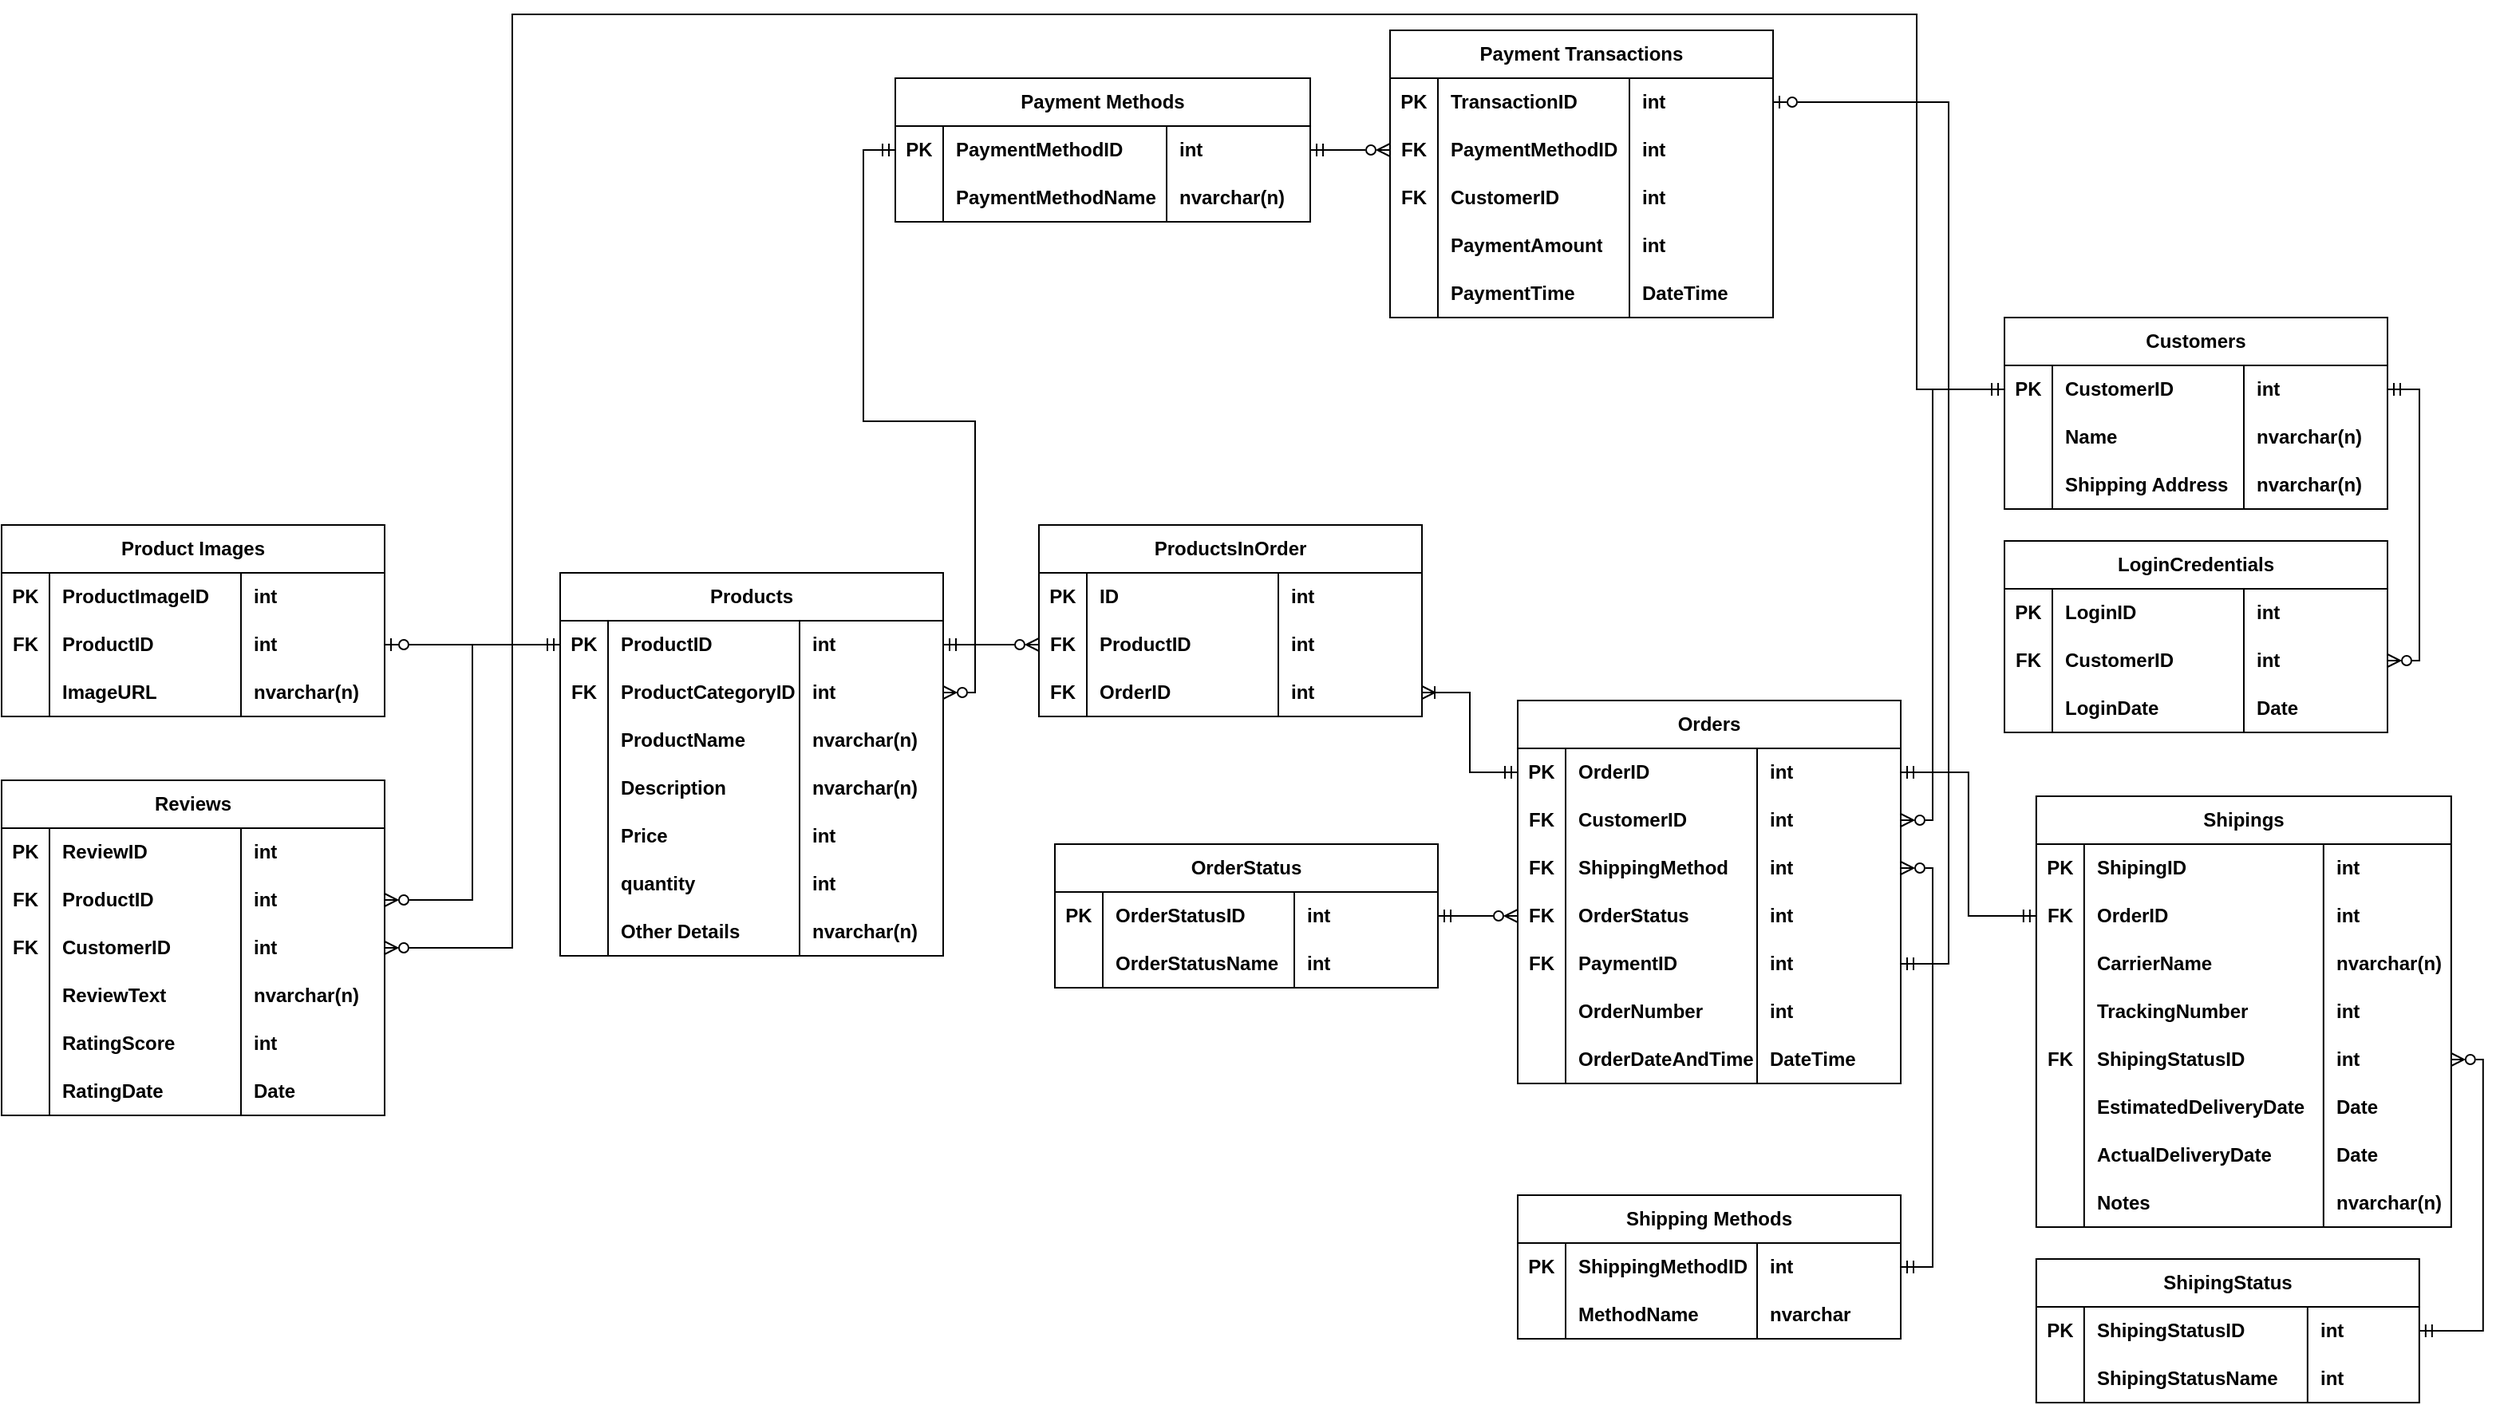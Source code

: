<mxfile version="25.0.2">
  <diagram name="Page-1" id="zfyrOYJoEsjR3nytA5CI">
    <mxGraphModel dx="1984" dy="756" grid="1" gridSize="10" guides="1" tooltips="1" connect="1" arrows="1" fold="1" page="1" pageScale="1" pageWidth="850" pageHeight="1100" math="0" shadow="0">
      <root>
        <mxCell id="0" />
        <mxCell id="1" parent="0" />
        <mxCell id="ZbdZLu-XZeFyUFFwfdMV-1" value="Products" style="shape=table;startSize=30;container=1;collapsible=1;childLayout=tableLayout;fixedRows=1;rowLines=0;fontStyle=1;align=center;resizeLast=1;html=1;whiteSpace=wrap;strokeColor=default;verticalAlign=middle;fontFamily=Helvetica;fontSize=12;fontColor=default;fillColor=default;backgroundOutline=0;" parent="1" vertex="1">
          <mxGeometry x="-480" y="370" width="240" height="240.0" as="geometry" />
        </mxCell>
        <mxCell id="ZbdZLu-XZeFyUFFwfdMV-2" value="" style="shape=tableRow;horizontal=0;startSize=0;swimlaneHead=0;swimlaneBody=0;fillColor=none;collapsible=0;dropTarget=0;points=[[0,0.5],[1,0.5]];portConstraint=eastwest;top=0;left=0;right=0;bottom=0;html=1;strokeColor=default;align=center;verticalAlign=middle;fontFamily=Helvetica;fontSize=12;fontColor=default;fontStyle=1;backgroundOutline=0;" parent="ZbdZLu-XZeFyUFFwfdMV-1" vertex="1">
          <mxGeometry y="30" width="240" height="30" as="geometry" />
        </mxCell>
        <mxCell id="ZbdZLu-XZeFyUFFwfdMV-3" value="PK" style="shape=partialRectangle;connectable=0;fillColor=none;top=0;left=0;bottom=0;right=0;editable=1;overflow=hidden;html=1;whiteSpace=wrap;strokeColor=default;align=center;verticalAlign=middle;fontFamily=Helvetica;fontSize=12;fontColor=default;fontStyle=1;backgroundOutline=0;" parent="ZbdZLu-XZeFyUFFwfdMV-2" vertex="1">
          <mxGeometry width="30" height="30" as="geometry">
            <mxRectangle width="30" height="30" as="alternateBounds" />
          </mxGeometry>
        </mxCell>
        <mxCell id="ZbdZLu-XZeFyUFFwfdMV-4" value="ProductID" style="shape=partialRectangle;connectable=0;fillColor=none;top=0;left=0;bottom=0;right=0;align=left;spacingLeft=6;overflow=hidden;html=1;whiteSpace=wrap;strokeColor=default;verticalAlign=middle;fontFamily=Helvetica;fontSize=12;fontColor=default;fontStyle=1;backgroundOutline=0;" parent="ZbdZLu-XZeFyUFFwfdMV-2" vertex="1">
          <mxGeometry x="30" width="120" height="30" as="geometry">
            <mxRectangle width="120" height="30" as="alternateBounds" />
          </mxGeometry>
        </mxCell>
        <mxCell id="ZbdZLu-XZeFyUFFwfdMV-5" value="int" style="shape=partialRectangle;connectable=0;fillColor=none;top=0;left=0;bottom=0;right=0;align=left;spacingLeft=6;overflow=hidden;html=1;whiteSpace=wrap;strokeColor=default;verticalAlign=middle;fontFamily=Helvetica;fontSize=12;fontColor=default;fontStyle=1;backgroundOutline=0;" parent="ZbdZLu-XZeFyUFFwfdMV-2" vertex="1">
          <mxGeometry x="150" width="90" height="30" as="geometry">
            <mxRectangle width="90" height="30" as="alternateBounds" />
          </mxGeometry>
        </mxCell>
        <mxCell id="QUZu5yJSFDP4jG22gL2I-13" value="" style="shape=tableRow;horizontal=0;startSize=0;swimlaneHead=0;swimlaneBody=0;fillColor=none;collapsible=0;dropTarget=0;points=[[0,0.5],[1,0.5]];portConstraint=eastwest;top=0;left=0;right=0;bottom=0;html=1;strokeColor=default;align=center;verticalAlign=middle;fontFamily=Helvetica;fontSize=12;fontColor=default;fontStyle=1;backgroundOutline=0;" vertex="1" parent="ZbdZLu-XZeFyUFFwfdMV-1">
          <mxGeometry y="60" width="240" height="30" as="geometry" />
        </mxCell>
        <mxCell id="QUZu5yJSFDP4jG22gL2I-14" value="FK" style="shape=partialRectangle;connectable=0;fillColor=none;top=0;left=0;bottom=0;right=0;editable=1;overflow=hidden;html=1;whiteSpace=wrap;strokeColor=default;align=center;verticalAlign=middle;fontFamily=Helvetica;fontSize=12;fontColor=default;fontStyle=1;backgroundOutline=0;" vertex="1" parent="QUZu5yJSFDP4jG22gL2I-13">
          <mxGeometry width="30" height="30" as="geometry">
            <mxRectangle width="30" height="30" as="alternateBounds" />
          </mxGeometry>
        </mxCell>
        <mxCell id="QUZu5yJSFDP4jG22gL2I-15" value="ProductCategoryID" style="shape=partialRectangle;connectable=0;fillColor=none;top=0;left=0;bottom=0;right=0;align=left;spacingLeft=6;overflow=hidden;html=1;whiteSpace=wrap;strokeColor=default;verticalAlign=middle;fontFamily=Helvetica;fontSize=12;fontColor=default;fontStyle=1;backgroundOutline=0;" vertex="1" parent="QUZu5yJSFDP4jG22gL2I-13">
          <mxGeometry x="30" width="120" height="30" as="geometry">
            <mxRectangle width="120" height="30" as="alternateBounds" />
          </mxGeometry>
        </mxCell>
        <mxCell id="QUZu5yJSFDP4jG22gL2I-16" value="int" style="shape=partialRectangle;connectable=0;fillColor=none;top=0;left=0;bottom=0;right=0;align=left;spacingLeft=6;overflow=hidden;html=1;whiteSpace=wrap;strokeColor=default;verticalAlign=middle;fontFamily=Helvetica;fontSize=12;fontColor=default;fontStyle=1;backgroundOutline=0;" vertex="1" parent="QUZu5yJSFDP4jG22gL2I-13">
          <mxGeometry x="150" width="90" height="30" as="geometry">
            <mxRectangle width="90" height="30" as="alternateBounds" />
          </mxGeometry>
        </mxCell>
        <mxCell id="ZbdZLu-XZeFyUFFwfdMV-6" value="" style="shape=tableRow;horizontal=0;startSize=0;swimlaneHead=0;swimlaneBody=0;fillColor=none;collapsible=0;dropTarget=0;points=[[0,0.5],[1,0.5]];portConstraint=eastwest;top=0;left=0;right=0;bottom=0;html=1;strokeColor=default;align=center;verticalAlign=middle;fontFamily=Helvetica;fontSize=12;fontColor=default;fontStyle=1;backgroundOutline=0;" parent="ZbdZLu-XZeFyUFFwfdMV-1" vertex="1">
          <mxGeometry y="90" width="240" height="30" as="geometry" />
        </mxCell>
        <mxCell id="ZbdZLu-XZeFyUFFwfdMV-7" value="" style="shape=partialRectangle;connectable=0;fillColor=none;top=0;left=0;bottom=0;right=0;editable=1;overflow=hidden;html=1;whiteSpace=wrap;strokeColor=default;align=center;verticalAlign=middle;fontFamily=Helvetica;fontSize=12;fontColor=default;fontStyle=1;backgroundOutline=0;" parent="ZbdZLu-XZeFyUFFwfdMV-6" vertex="1">
          <mxGeometry width="30" height="30" as="geometry">
            <mxRectangle width="30" height="30" as="alternateBounds" />
          </mxGeometry>
        </mxCell>
        <mxCell id="ZbdZLu-XZeFyUFFwfdMV-8" value="ProductName" style="shape=partialRectangle;connectable=0;fillColor=none;top=0;left=0;bottom=0;right=0;align=left;spacingLeft=6;overflow=hidden;html=1;whiteSpace=wrap;strokeColor=default;verticalAlign=middle;fontFamily=Helvetica;fontSize=12;fontColor=default;fontStyle=1;backgroundOutline=0;" parent="ZbdZLu-XZeFyUFFwfdMV-6" vertex="1">
          <mxGeometry x="30" width="120" height="30" as="geometry">
            <mxRectangle width="120" height="30" as="alternateBounds" />
          </mxGeometry>
        </mxCell>
        <mxCell id="ZbdZLu-XZeFyUFFwfdMV-9" value="nvarchar(n)" style="shape=partialRectangle;connectable=0;fillColor=none;top=0;left=0;bottom=0;right=0;align=left;spacingLeft=6;overflow=hidden;html=1;whiteSpace=wrap;strokeColor=default;verticalAlign=middle;fontFamily=Helvetica;fontSize=12;fontColor=default;fontStyle=1;backgroundOutline=0;" parent="ZbdZLu-XZeFyUFFwfdMV-6" vertex="1">
          <mxGeometry x="150" width="90" height="30" as="geometry">
            <mxRectangle width="90" height="30" as="alternateBounds" />
          </mxGeometry>
        </mxCell>
        <mxCell id="ZbdZLu-XZeFyUFFwfdMV-130" value="" style="shape=tableRow;horizontal=0;startSize=0;swimlaneHead=0;swimlaneBody=0;fillColor=none;collapsible=0;dropTarget=0;points=[[0,0.5],[1,0.5]];portConstraint=eastwest;top=0;left=0;right=0;bottom=0;html=1;strokeColor=default;align=center;verticalAlign=middle;fontFamily=Helvetica;fontSize=12;fontColor=default;fontStyle=1;backgroundOutline=0;" parent="ZbdZLu-XZeFyUFFwfdMV-1" vertex="1">
          <mxGeometry y="120" width="240" height="30" as="geometry" />
        </mxCell>
        <mxCell id="ZbdZLu-XZeFyUFFwfdMV-131" value="" style="shape=partialRectangle;connectable=0;fillColor=none;top=0;left=0;bottom=0;right=0;editable=1;overflow=hidden;html=1;whiteSpace=wrap;strokeColor=default;align=center;verticalAlign=middle;fontFamily=Helvetica;fontSize=12;fontColor=default;fontStyle=1;backgroundOutline=0;" parent="ZbdZLu-XZeFyUFFwfdMV-130" vertex="1">
          <mxGeometry width="30" height="30" as="geometry">
            <mxRectangle width="30" height="30" as="alternateBounds" />
          </mxGeometry>
        </mxCell>
        <mxCell id="ZbdZLu-XZeFyUFFwfdMV-132" value="Description" style="shape=partialRectangle;connectable=0;fillColor=none;top=0;left=0;bottom=0;right=0;align=left;spacingLeft=6;overflow=hidden;html=1;whiteSpace=wrap;strokeColor=default;verticalAlign=middle;fontFamily=Helvetica;fontSize=12;fontColor=default;fontStyle=1;backgroundOutline=0;" parent="ZbdZLu-XZeFyUFFwfdMV-130" vertex="1">
          <mxGeometry x="30" width="120" height="30" as="geometry">
            <mxRectangle width="120" height="30" as="alternateBounds" />
          </mxGeometry>
        </mxCell>
        <mxCell id="ZbdZLu-XZeFyUFFwfdMV-133" value="nvarchar(n)" style="shape=partialRectangle;connectable=0;fillColor=none;top=0;left=0;bottom=0;right=0;align=left;spacingLeft=6;overflow=hidden;html=1;whiteSpace=wrap;strokeColor=default;verticalAlign=middle;fontFamily=Helvetica;fontSize=12;fontColor=default;fontStyle=1;backgroundOutline=0;" parent="ZbdZLu-XZeFyUFFwfdMV-130" vertex="1">
          <mxGeometry x="150" width="90" height="30" as="geometry">
            <mxRectangle width="90" height="30" as="alternateBounds" />
          </mxGeometry>
        </mxCell>
        <mxCell id="ZbdZLu-XZeFyUFFwfdMV-134" value="" style="shape=tableRow;horizontal=0;startSize=0;swimlaneHead=0;swimlaneBody=0;fillColor=none;collapsible=0;dropTarget=0;points=[[0,0.5],[1,0.5]];portConstraint=eastwest;top=0;left=0;right=0;bottom=0;html=1;strokeColor=default;align=center;verticalAlign=middle;fontFamily=Helvetica;fontSize=12;fontColor=default;fontStyle=1;backgroundOutline=0;" parent="ZbdZLu-XZeFyUFFwfdMV-1" vertex="1">
          <mxGeometry y="150" width="240" height="30" as="geometry" />
        </mxCell>
        <mxCell id="ZbdZLu-XZeFyUFFwfdMV-135" value="" style="shape=partialRectangle;connectable=0;fillColor=none;top=0;left=0;bottom=0;right=0;editable=1;overflow=hidden;html=1;whiteSpace=wrap;strokeColor=default;align=center;verticalAlign=middle;fontFamily=Helvetica;fontSize=12;fontColor=default;fontStyle=1;backgroundOutline=0;" parent="ZbdZLu-XZeFyUFFwfdMV-134" vertex="1">
          <mxGeometry width="30" height="30" as="geometry">
            <mxRectangle width="30" height="30" as="alternateBounds" />
          </mxGeometry>
        </mxCell>
        <mxCell id="ZbdZLu-XZeFyUFFwfdMV-136" value="Price" style="shape=partialRectangle;connectable=0;fillColor=none;top=0;left=0;bottom=0;right=0;align=left;spacingLeft=6;overflow=hidden;html=1;whiteSpace=wrap;strokeColor=default;verticalAlign=middle;fontFamily=Helvetica;fontSize=12;fontColor=default;fontStyle=1;backgroundOutline=0;" parent="ZbdZLu-XZeFyUFFwfdMV-134" vertex="1">
          <mxGeometry x="30" width="120" height="30" as="geometry">
            <mxRectangle width="120" height="30" as="alternateBounds" />
          </mxGeometry>
        </mxCell>
        <mxCell id="ZbdZLu-XZeFyUFFwfdMV-137" value="int" style="shape=partialRectangle;connectable=0;fillColor=none;top=0;left=0;bottom=0;right=0;align=left;spacingLeft=6;overflow=hidden;html=1;whiteSpace=wrap;strokeColor=default;verticalAlign=middle;fontFamily=Helvetica;fontSize=12;fontColor=default;fontStyle=1;backgroundOutline=0;" parent="ZbdZLu-XZeFyUFFwfdMV-134" vertex="1">
          <mxGeometry x="150" width="90" height="30" as="geometry">
            <mxRectangle width="90" height="30" as="alternateBounds" />
          </mxGeometry>
        </mxCell>
        <mxCell id="ZbdZLu-XZeFyUFFwfdMV-138" value="" style="shape=tableRow;horizontal=0;startSize=0;swimlaneHead=0;swimlaneBody=0;fillColor=none;collapsible=0;dropTarget=0;points=[[0,0.5],[1,0.5]];portConstraint=eastwest;top=0;left=0;right=0;bottom=0;html=1;strokeColor=default;align=center;verticalAlign=middle;fontFamily=Helvetica;fontSize=12;fontColor=default;fontStyle=1;backgroundOutline=0;" parent="ZbdZLu-XZeFyUFFwfdMV-1" vertex="1">
          <mxGeometry y="180" width="240" height="30" as="geometry" />
        </mxCell>
        <mxCell id="ZbdZLu-XZeFyUFFwfdMV-139" value="" style="shape=partialRectangle;connectable=0;fillColor=none;top=0;left=0;bottom=0;right=0;editable=1;overflow=hidden;html=1;whiteSpace=wrap;strokeColor=default;align=center;verticalAlign=middle;fontFamily=Helvetica;fontSize=12;fontColor=default;fontStyle=1;backgroundOutline=0;" parent="ZbdZLu-XZeFyUFFwfdMV-138" vertex="1">
          <mxGeometry width="30" height="30" as="geometry">
            <mxRectangle width="30" height="30" as="alternateBounds" />
          </mxGeometry>
        </mxCell>
        <mxCell id="ZbdZLu-XZeFyUFFwfdMV-140" value="quantity" style="shape=partialRectangle;connectable=0;fillColor=none;top=0;left=0;bottom=0;right=0;align=left;spacingLeft=6;overflow=hidden;html=1;whiteSpace=wrap;strokeColor=default;verticalAlign=middle;fontFamily=Helvetica;fontSize=12;fontColor=default;fontStyle=1;backgroundOutline=0;" parent="ZbdZLu-XZeFyUFFwfdMV-138" vertex="1">
          <mxGeometry x="30" width="120" height="30" as="geometry">
            <mxRectangle width="120" height="30" as="alternateBounds" />
          </mxGeometry>
        </mxCell>
        <mxCell id="ZbdZLu-XZeFyUFFwfdMV-141" value="int" style="shape=partialRectangle;connectable=0;fillColor=none;top=0;left=0;bottom=0;right=0;align=left;spacingLeft=6;overflow=hidden;html=1;whiteSpace=wrap;strokeColor=default;verticalAlign=middle;fontFamily=Helvetica;fontSize=12;fontColor=default;fontStyle=1;backgroundOutline=0;" parent="ZbdZLu-XZeFyUFFwfdMV-138" vertex="1">
          <mxGeometry x="150" width="90" height="30" as="geometry">
            <mxRectangle width="90" height="30" as="alternateBounds" />
          </mxGeometry>
        </mxCell>
        <mxCell id="ZbdZLu-XZeFyUFFwfdMV-142" value="" style="shape=tableRow;horizontal=0;startSize=0;swimlaneHead=0;swimlaneBody=0;fillColor=none;collapsible=0;dropTarget=0;points=[[0,0.5],[1,0.5]];portConstraint=eastwest;top=0;left=0;right=0;bottom=0;html=1;strokeColor=default;align=center;verticalAlign=middle;fontFamily=Helvetica;fontSize=12;fontColor=default;fontStyle=1;backgroundOutline=0;" parent="ZbdZLu-XZeFyUFFwfdMV-1" vertex="1">
          <mxGeometry y="210" width="240" height="30" as="geometry" />
        </mxCell>
        <mxCell id="ZbdZLu-XZeFyUFFwfdMV-143" value="" style="shape=partialRectangle;connectable=0;fillColor=none;top=0;left=0;bottom=0;right=0;editable=1;overflow=hidden;html=1;whiteSpace=wrap;strokeColor=default;align=center;verticalAlign=middle;fontFamily=Helvetica;fontSize=12;fontColor=default;fontStyle=1;backgroundOutline=0;" parent="ZbdZLu-XZeFyUFFwfdMV-142" vertex="1">
          <mxGeometry width="30" height="30" as="geometry">
            <mxRectangle width="30" height="30" as="alternateBounds" />
          </mxGeometry>
        </mxCell>
        <mxCell id="ZbdZLu-XZeFyUFFwfdMV-144" value="Other Details" style="shape=partialRectangle;connectable=0;fillColor=none;top=0;left=0;bottom=0;right=0;align=left;spacingLeft=6;overflow=hidden;html=1;whiteSpace=wrap;strokeColor=default;verticalAlign=middle;fontFamily=Helvetica;fontSize=12;fontColor=default;fontStyle=1;backgroundOutline=0;" parent="ZbdZLu-XZeFyUFFwfdMV-142" vertex="1">
          <mxGeometry x="30" width="120" height="30" as="geometry">
            <mxRectangle width="120" height="30" as="alternateBounds" />
          </mxGeometry>
        </mxCell>
        <mxCell id="ZbdZLu-XZeFyUFFwfdMV-145" value="nvarchar(n)" style="shape=partialRectangle;connectable=0;fillColor=none;top=0;left=0;bottom=0;right=0;align=left;spacingLeft=6;overflow=hidden;html=1;whiteSpace=wrap;strokeColor=default;verticalAlign=middle;fontFamily=Helvetica;fontSize=12;fontColor=default;fontStyle=1;backgroundOutline=0;" parent="ZbdZLu-XZeFyUFFwfdMV-142" vertex="1">
          <mxGeometry x="150" width="90" height="30" as="geometry">
            <mxRectangle width="90" height="30" as="alternateBounds" />
          </mxGeometry>
        </mxCell>
        <mxCell id="ZbdZLu-XZeFyUFFwfdMV-12" value="Customers" style="shape=table;startSize=30;container=1;collapsible=1;childLayout=tableLayout;fixedRows=1;rowLines=0;fontStyle=1;align=center;resizeLast=1;html=1;whiteSpace=wrap;strokeColor=default;verticalAlign=middle;fontFamily=Helvetica;fontSize=12;fontColor=default;fillColor=default;backgroundOutline=0;" parent="1" vertex="1">
          <mxGeometry x="425" y="210" width="240" height="120.0" as="geometry" />
        </mxCell>
        <mxCell id="ZbdZLu-XZeFyUFFwfdMV-13" value="" style="shape=tableRow;horizontal=0;startSize=0;swimlaneHead=0;swimlaneBody=0;fillColor=none;collapsible=0;dropTarget=0;points=[[0,0.5],[1,0.5]];portConstraint=eastwest;top=0;left=0;right=0;bottom=0;html=1;strokeColor=default;align=center;verticalAlign=middle;fontFamily=Helvetica;fontSize=12;fontColor=default;fontStyle=1;backgroundOutline=0;" parent="ZbdZLu-XZeFyUFFwfdMV-12" vertex="1">
          <mxGeometry y="30" width="240" height="30" as="geometry" />
        </mxCell>
        <mxCell id="ZbdZLu-XZeFyUFFwfdMV-14" value="PK" style="shape=partialRectangle;connectable=0;fillColor=none;top=0;left=0;bottom=0;right=0;editable=1;overflow=hidden;html=1;whiteSpace=wrap;strokeColor=default;align=center;verticalAlign=middle;fontFamily=Helvetica;fontSize=12;fontColor=default;fontStyle=1;backgroundOutline=0;" parent="ZbdZLu-XZeFyUFFwfdMV-13" vertex="1">
          <mxGeometry width="30" height="30" as="geometry">
            <mxRectangle width="30" height="30" as="alternateBounds" />
          </mxGeometry>
        </mxCell>
        <mxCell id="ZbdZLu-XZeFyUFFwfdMV-15" value="CustomerID" style="shape=partialRectangle;connectable=0;fillColor=none;top=0;left=0;bottom=0;right=0;align=left;spacingLeft=6;overflow=hidden;html=1;whiteSpace=wrap;strokeColor=default;verticalAlign=middle;fontFamily=Helvetica;fontSize=12;fontColor=default;fontStyle=1;backgroundOutline=0;" parent="ZbdZLu-XZeFyUFFwfdMV-13" vertex="1">
          <mxGeometry x="30" width="120" height="30" as="geometry">
            <mxRectangle width="120" height="30" as="alternateBounds" />
          </mxGeometry>
        </mxCell>
        <mxCell id="ZbdZLu-XZeFyUFFwfdMV-16" value="int" style="shape=partialRectangle;connectable=0;fillColor=none;top=0;left=0;bottom=0;right=0;align=left;spacingLeft=6;overflow=hidden;html=1;whiteSpace=wrap;strokeColor=default;verticalAlign=middle;fontFamily=Helvetica;fontSize=12;fontColor=default;fontStyle=1;backgroundOutline=0;" parent="ZbdZLu-XZeFyUFFwfdMV-13" vertex="1">
          <mxGeometry x="150" width="90" height="30" as="geometry">
            <mxRectangle width="90" height="30" as="alternateBounds" />
          </mxGeometry>
        </mxCell>
        <mxCell id="QUZu5yJSFDP4jG22gL2I-1" value="" style="shape=tableRow;horizontal=0;startSize=0;swimlaneHead=0;swimlaneBody=0;fillColor=none;collapsible=0;dropTarget=0;points=[[0,0.5],[1,0.5]];portConstraint=eastwest;top=0;left=0;right=0;bottom=0;html=1;strokeColor=default;align=center;verticalAlign=middle;fontFamily=Helvetica;fontSize=12;fontColor=default;fontStyle=1;backgroundOutline=0;" vertex="1" parent="ZbdZLu-XZeFyUFFwfdMV-12">
          <mxGeometry y="60" width="240" height="30" as="geometry" />
        </mxCell>
        <mxCell id="QUZu5yJSFDP4jG22gL2I-2" value="" style="shape=partialRectangle;connectable=0;fillColor=none;top=0;left=0;bottom=0;right=0;editable=1;overflow=hidden;html=1;whiteSpace=wrap;strokeColor=default;align=center;verticalAlign=middle;fontFamily=Helvetica;fontSize=12;fontColor=default;fontStyle=1;backgroundOutline=0;" vertex="1" parent="QUZu5yJSFDP4jG22gL2I-1">
          <mxGeometry width="30" height="30" as="geometry">
            <mxRectangle width="30" height="30" as="alternateBounds" />
          </mxGeometry>
        </mxCell>
        <mxCell id="QUZu5yJSFDP4jG22gL2I-3" value="Name" style="shape=partialRectangle;connectable=0;fillColor=none;top=0;left=0;bottom=0;right=0;align=left;spacingLeft=6;overflow=hidden;html=1;whiteSpace=wrap;strokeColor=default;verticalAlign=middle;fontFamily=Helvetica;fontSize=12;fontColor=default;fontStyle=1;backgroundOutline=0;" vertex="1" parent="QUZu5yJSFDP4jG22gL2I-1">
          <mxGeometry x="30" width="120" height="30" as="geometry">
            <mxRectangle width="120" height="30" as="alternateBounds" />
          </mxGeometry>
        </mxCell>
        <mxCell id="QUZu5yJSFDP4jG22gL2I-4" value="nvarchar(n)" style="shape=partialRectangle;connectable=0;fillColor=none;top=0;left=0;bottom=0;right=0;align=left;spacingLeft=6;overflow=hidden;html=1;whiteSpace=wrap;strokeColor=default;verticalAlign=middle;fontFamily=Helvetica;fontSize=12;fontColor=default;fontStyle=1;backgroundOutline=0;" vertex="1" parent="QUZu5yJSFDP4jG22gL2I-1">
          <mxGeometry x="150" width="90" height="30" as="geometry">
            <mxRectangle width="90" height="30" as="alternateBounds" />
          </mxGeometry>
        </mxCell>
        <mxCell id="ZbdZLu-XZeFyUFFwfdMV-119" value="" style="shape=tableRow;horizontal=0;startSize=0;swimlaneHead=0;swimlaneBody=0;fillColor=none;collapsible=0;dropTarget=0;points=[[0,0.5],[1,0.5]];portConstraint=eastwest;top=0;left=0;right=0;bottom=0;html=1;strokeColor=default;align=center;verticalAlign=middle;fontFamily=Helvetica;fontSize=12;fontColor=default;fontStyle=1;backgroundOutline=0;" parent="ZbdZLu-XZeFyUFFwfdMV-12" vertex="1">
          <mxGeometry y="90" width="240" height="30" as="geometry" />
        </mxCell>
        <mxCell id="ZbdZLu-XZeFyUFFwfdMV-120" value="" style="shape=partialRectangle;connectable=0;fillColor=none;top=0;left=0;bottom=0;right=0;editable=1;overflow=hidden;html=1;whiteSpace=wrap;strokeColor=default;align=center;verticalAlign=middle;fontFamily=Helvetica;fontSize=12;fontColor=default;fontStyle=1;backgroundOutline=0;" parent="ZbdZLu-XZeFyUFFwfdMV-119" vertex="1">
          <mxGeometry width="30" height="30" as="geometry">
            <mxRectangle width="30" height="30" as="alternateBounds" />
          </mxGeometry>
        </mxCell>
        <mxCell id="ZbdZLu-XZeFyUFFwfdMV-121" value="Shipping Address" style="shape=partialRectangle;connectable=0;fillColor=none;top=0;left=0;bottom=0;right=0;align=left;spacingLeft=6;overflow=hidden;html=1;whiteSpace=wrap;strokeColor=default;verticalAlign=middle;fontFamily=Helvetica;fontSize=12;fontColor=default;fontStyle=1;backgroundOutline=0;" parent="ZbdZLu-XZeFyUFFwfdMV-119" vertex="1">
          <mxGeometry x="30" width="120" height="30" as="geometry">
            <mxRectangle width="120" height="30" as="alternateBounds" />
          </mxGeometry>
        </mxCell>
        <mxCell id="ZbdZLu-XZeFyUFFwfdMV-122" value="nvarchar(n)" style="shape=partialRectangle;connectable=0;fillColor=none;top=0;left=0;bottom=0;right=0;align=left;spacingLeft=6;overflow=hidden;html=1;whiteSpace=wrap;strokeColor=default;verticalAlign=middle;fontFamily=Helvetica;fontSize=12;fontColor=default;fontStyle=1;backgroundOutline=0;" parent="ZbdZLu-XZeFyUFFwfdMV-119" vertex="1">
          <mxGeometry x="150" width="90" height="30" as="geometry">
            <mxRectangle width="90" height="30" as="alternateBounds" />
          </mxGeometry>
        </mxCell>
        <mxCell id="ZbdZLu-XZeFyUFFwfdMV-30" value="Payment Transactions" style="shape=table;startSize=30;container=1;collapsible=1;childLayout=tableLayout;fixedRows=1;rowLines=0;fontStyle=1;align=center;resizeLast=1;html=1;whiteSpace=wrap;strokeColor=default;verticalAlign=middle;fontFamily=Helvetica;fontSize=12;fontColor=default;fillColor=default;backgroundOutline=0;" parent="1" vertex="1">
          <mxGeometry x="40" y="30" width="240" height="180.0" as="geometry" />
        </mxCell>
        <mxCell id="ZbdZLu-XZeFyUFFwfdMV-31" value="" style="shape=tableRow;horizontal=0;startSize=0;swimlaneHead=0;swimlaneBody=0;fillColor=none;collapsible=0;dropTarget=0;points=[[0,0.5],[1,0.5]];portConstraint=eastwest;top=0;left=0;right=0;bottom=0;html=1;strokeColor=default;align=center;verticalAlign=middle;fontFamily=Helvetica;fontSize=12;fontColor=default;fontStyle=1;backgroundOutline=0;" parent="ZbdZLu-XZeFyUFFwfdMV-30" vertex="1">
          <mxGeometry y="30" width="240" height="30" as="geometry" />
        </mxCell>
        <mxCell id="ZbdZLu-XZeFyUFFwfdMV-32" value="PK" style="shape=partialRectangle;connectable=0;fillColor=none;top=0;left=0;bottom=0;right=0;editable=1;overflow=hidden;html=1;whiteSpace=wrap;strokeColor=default;align=center;verticalAlign=middle;fontFamily=Helvetica;fontSize=12;fontColor=default;fontStyle=1;backgroundOutline=0;" parent="ZbdZLu-XZeFyUFFwfdMV-31" vertex="1">
          <mxGeometry width="30" height="30" as="geometry">
            <mxRectangle width="30" height="30" as="alternateBounds" />
          </mxGeometry>
        </mxCell>
        <mxCell id="ZbdZLu-XZeFyUFFwfdMV-33" value="TransactionID" style="shape=partialRectangle;connectable=0;fillColor=none;top=0;left=0;bottom=0;right=0;align=left;spacingLeft=6;overflow=hidden;html=1;whiteSpace=wrap;strokeColor=default;verticalAlign=middle;fontFamily=Helvetica;fontSize=12;fontColor=default;fontStyle=1;backgroundOutline=0;" parent="ZbdZLu-XZeFyUFFwfdMV-31" vertex="1">
          <mxGeometry x="30" width="120" height="30" as="geometry">
            <mxRectangle width="120" height="30" as="alternateBounds" />
          </mxGeometry>
        </mxCell>
        <mxCell id="ZbdZLu-XZeFyUFFwfdMV-34" value="int" style="shape=partialRectangle;connectable=0;fillColor=none;top=0;left=0;bottom=0;right=0;align=left;spacingLeft=6;overflow=hidden;html=1;whiteSpace=wrap;strokeColor=default;verticalAlign=middle;fontFamily=Helvetica;fontSize=12;fontColor=default;fontStyle=1;backgroundOutline=0;" parent="ZbdZLu-XZeFyUFFwfdMV-31" vertex="1">
          <mxGeometry x="150" width="90" height="30" as="geometry">
            <mxRectangle width="90" height="30" as="alternateBounds" />
          </mxGeometry>
        </mxCell>
        <mxCell id="ZbdZLu-XZeFyUFFwfdMV-224" value="" style="shape=tableRow;horizontal=0;startSize=0;swimlaneHead=0;swimlaneBody=0;fillColor=none;collapsible=0;dropTarget=0;points=[[0,0.5],[1,0.5]];portConstraint=eastwest;top=0;left=0;right=0;bottom=0;html=1;strokeColor=default;align=center;verticalAlign=middle;fontFamily=Helvetica;fontSize=12;fontColor=default;fontStyle=1;backgroundOutline=0;" parent="ZbdZLu-XZeFyUFFwfdMV-30" vertex="1">
          <mxGeometry y="60" width="240" height="30" as="geometry" />
        </mxCell>
        <mxCell id="ZbdZLu-XZeFyUFFwfdMV-225" value="FK" style="shape=partialRectangle;connectable=0;fillColor=none;top=0;left=0;bottom=0;right=0;editable=1;overflow=hidden;html=1;whiteSpace=wrap;strokeColor=default;align=center;verticalAlign=middle;fontFamily=Helvetica;fontSize=12;fontColor=default;fontStyle=1;backgroundOutline=0;" parent="ZbdZLu-XZeFyUFFwfdMV-224" vertex="1">
          <mxGeometry width="30" height="30" as="geometry">
            <mxRectangle width="30" height="30" as="alternateBounds" />
          </mxGeometry>
        </mxCell>
        <mxCell id="ZbdZLu-XZeFyUFFwfdMV-226" value="PaymentMethodID" style="shape=partialRectangle;connectable=0;fillColor=none;top=0;left=0;bottom=0;right=0;align=left;spacingLeft=6;overflow=hidden;html=1;whiteSpace=wrap;strokeColor=default;verticalAlign=middle;fontFamily=Helvetica;fontSize=12;fontColor=default;fontStyle=1;backgroundOutline=0;" parent="ZbdZLu-XZeFyUFFwfdMV-224" vertex="1">
          <mxGeometry x="30" width="120" height="30" as="geometry">
            <mxRectangle width="120" height="30" as="alternateBounds" />
          </mxGeometry>
        </mxCell>
        <mxCell id="ZbdZLu-XZeFyUFFwfdMV-227" value="int" style="shape=partialRectangle;connectable=0;fillColor=none;top=0;left=0;bottom=0;right=0;align=left;spacingLeft=6;overflow=hidden;html=1;whiteSpace=wrap;strokeColor=default;verticalAlign=middle;fontFamily=Helvetica;fontSize=12;fontColor=default;fontStyle=1;backgroundOutline=0;" parent="ZbdZLu-XZeFyUFFwfdMV-224" vertex="1">
          <mxGeometry x="150" width="90" height="30" as="geometry">
            <mxRectangle width="90" height="30" as="alternateBounds" />
          </mxGeometry>
        </mxCell>
        <mxCell id="ZbdZLu-XZeFyUFFwfdMV-35" value="" style="shape=tableRow;horizontal=0;startSize=0;swimlaneHead=0;swimlaneBody=0;fillColor=none;collapsible=0;dropTarget=0;points=[[0,0.5],[1,0.5]];portConstraint=eastwest;top=0;left=0;right=0;bottom=0;html=1;strokeColor=default;align=center;verticalAlign=middle;fontFamily=Helvetica;fontSize=12;fontColor=default;fontStyle=1;backgroundOutline=0;" parent="ZbdZLu-XZeFyUFFwfdMV-30" vertex="1">
          <mxGeometry y="90" width="240" height="30" as="geometry" />
        </mxCell>
        <mxCell id="ZbdZLu-XZeFyUFFwfdMV-36" value="FK" style="shape=partialRectangle;connectable=0;fillColor=none;top=0;left=0;bottom=0;right=0;editable=1;overflow=hidden;html=1;whiteSpace=wrap;strokeColor=default;align=center;verticalAlign=middle;fontFamily=Helvetica;fontSize=12;fontColor=default;fontStyle=1;backgroundOutline=0;" parent="ZbdZLu-XZeFyUFFwfdMV-35" vertex="1">
          <mxGeometry width="30" height="30" as="geometry">
            <mxRectangle width="30" height="30" as="alternateBounds" />
          </mxGeometry>
        </mxCell>
        <mxCell id="ZbdZLu-XZeFyUFFwfdMV-37" value="CustomerID" style="shape=partialRectangle;connectable=0;fillColor=none;top=0;left=0;bottom=0;right=0;align=left;spacingLeft=6;overflow=hidden;html=1;whiteSpace=wrap;strokeColor=default;verticalAlign=middle;fontFamily=Helvetica;fontSize=12;fontColor=default;fontStyle=1;backgroundOutline=0;" parent="ZbdZLu-XZeFyUFFwfdMV-35" vertex="1">
          <mxGeometry x="30" width="120" height="30" as="geometry">
            <mxRectangle width="120" height="30" as="alternateBounds" />
          </mxGeometry>
        </mxCell>
        <mxCell id="ZbdZLu-XZeFyUFFwfdMV-38" value="int" style="shape=partialRectangle;connectable=0;fillColor=none;top=0;left=0;bottom=0;right=0;align=left;spacingLeft=6;overflow=hidden;html=1;whiteSpace=wrap;strokeColor=default;verticalAlign=middle;fontFamily=Helvetica;fontSize=12;fontColor=default;fontStyle=1;backgroundOutline=0;" parent="ZbdZLu-XZeFyUFFwfdMV-35" vertex="1">
          <mxGeometry x="150" width="90" height="30" as="geometry">
            <mxRectangle width="90" height="30" as="alternateBounds" />
          </mxGeometry>
        </mxCell>
        <mxCell id="ZbdZLu-XZeFyUFFwfdMV-220" value="" style="shape=tableRow;horizontal=0;startSize=0;swimlaneHead=0;swimlaneBody=0;fillColor=none;collapsible=0;dropTarget=0;points=[[0,0.5],[1,0.5]];portConstraint=eastwest;top=0;left=0;right=0;bottom=0;html=1;strokeColor=default;align=center;verticalAlign=middle;fontFamily=Helvetica;fontSize=12;fontColor=default;fontStyle=1;backgroundOutline=0;" parent="ZbdZLu-XZeFyUFFwfdMV-30" vertex="1">
          <mxGeometry y="120" width="240" height="30" as="geometry" />
        </mxCell>
        <mxCell id="ZbdZLu-XZeFyUFFwfdMV-221" value="" style="shape=partialRectangle;connectable=0;fillColor=none;top=0;left=0;bottom=0;right=0;editable=1;overflow=hidden;html=1;whiteSpace=wrap;strokeColor=default;align=center;verticalAlign=middle;fontFamily=Helvetica;fontSize=12;fontColor=default;fontStyle=1;backgroundOutline=0;" parent="ZbdZLu-XZeFyUFFwfdMV-220" vertex="1">
          <mxGeometry width="30" height="30" as="geometry">
            <mxRectangle width="30" height="30" as="alternateBounds" />
          </mxGeometry>
        </mxCell>
        <mxCell id="ZbdZLu-XZeFyUFFwfdMV-222" value="PaymentAmount" style="shape=partialRectangle;connectable=0;fillColor=none;top=0;left=0;bottom=0;right=0;align=left;spacingLeft=6;overflow=hidden;html=1;whiteSpace=wrap;strokeColor=default;verticalAlign=middle;fontFamily=Helvetica;fontSize=12;fontColor=default;fontStyle=1;backgroundOutline=0;" parent="ZbdZLu-XZeFyUFFwfdMV-220" vertex="1">
          <mxGeometry x="30" width="120" height="30" as="geometry">
            <mxRectangle width="120" height="30" as="alternateBounds" />
          </mxGeometry>
        </mxCell>
        <mxCell id="ZbdZLu-XZeFyUFFwfdMV-223" value="int" style="shape=partialRectangle;connectable=0;fillColor=none;top=0;left=0;bottom=0;right=0;align=left;spacingLeft=6;overflow=hidden;html=1;whiteSpace=wrap;strokeColor=default;verticalAlign=middle;fontFamily=Helvetica;fontSize=12;fontColor=default;fontStyle=1;backgroundOutline=0;" parent="ZbdZLu-XZeFyUFFwfdMV-220" vertex="1">
          <mxGeometry x="150" width="90" height="30" as="geometry">
            <mxRectangle width="90" height="30" as="alternateBounds" />
          </mxGeometry>
        </mxCell>
        <mxCell id="ZbdZLu-XZeFyUFFwfdMV-244" value="" style="shape=tableRow;horizontal=0;startSize=0;swimlaneHead=0;swimlaneBody=0;fillColor=none;collapsible=0;dropTarget=0;points=[[0,0.5],[1,0.5]];portConstraint=eastwest;top=0;left=0;right=0;bottom=0;html=1;strokeColor=default;align=center;verticalAlign=middle;fontFamily=Helvetica;fontSize=12;fontColor=default;fontStyle=1;backgroundOutline=0;" parent="ZbdZLu-XZeFyUFFwfdMV-30" vertex="1">
          <mxGeometry y="150" width="240" height="30" as="geometry" />
        </mxCell>
        <mxCell id="ZbdZLu-XZeFyUFFwfdMV-245" value="" style="shape=partialRectangle;connectable=0;fillColor=none;top=0;left=0;bottom=0;right=0;editable=1;overflow=hidden;html=1;whiteSpace=wrap;strokeColor=default;align=center;verticalAlign=middle;fontFamily=Helvetica;fontSize=12;fontColor=default;fontStyle=1;backgroundOutline=0;" parent="ZbdZLu-XZeFyUFFwfdMV-244" vertex="1">
          <mxGeometry width="30" height="30" as="geometry">
            <mxRectangle width="30" height="30" as="alternateBounds" />
          </mxGeometry>
        </mxCell>
        <mxCell id="ZbdZLu-XZeFyUFFwfdMV-246" value="PaymentTime" style="shape=partialRectangle;connectable=0;fillColor=none;top=0;left=0;bottom=0;right=0;align=left;spacingLeft=6;overflow=hidden;html=1;whiteSpace=wrap;strokeColor=default;verticalAlign=middle;fontFamily=Helvetica;fontSize=12;fontColor=default;fontStyle=1;backgroundOutline=0;" parent="ZbdZLu-XZeFyUFFwfdMV-244" vertex="1">
          <mxGeometry x="30" width="120" height="30" as="geometry">
            <mxRectangle width="120" height="30" as="alternateBounds" />
          </mxGeometry>
        </mxCell>
        <mxCell id="ZbdZLu-XZeFyUFFwfdMV-247" value="DateTime" style="shape=partialRectangle;connectable=0;fillColor=none;top=0;left=0;bottom=0;right=0;align=left;spacingLeft=6;overflow=hidden;html=1;whiteSpace=wrap;strokeColor=default;verticalAlign=middle;fontFamily=Helvetica;fontSize=12;fontColor=default;fontStyle=1;backgroundOutline=0;" parent="ZbdZLu-XZeFyUFFwfdMV-244" vertex="1">
          <mxGeometry x="150" width="90" height="30" as="geometry">
            <mxRectangle width="90" height="30" as="alternateBounds" />
          </mxGeometry>
        </mxCell>
        <mxCell id="ZbdZLu-XZeFyUFFwfdMV-48" value="Orders" style="shape=table;startSize=30;container=1;collapsible=1;childLayout=tableLayout;fixedRows=1;rowLines=0;fontStyle=1;align=center;resizeLast=1;html=1;whiteSpace=wrap;strokeColor=default;verticalAlign=middle;fontFamily=Helvetica;fontSize=12;fontColor=default;fillColor=default;backgroundOutline=0;" parent="1" vertex="1">
          <mxGeometry x="120" y="450" width="240" height="240.0" as="geometry" />
        </mxCell>
        <mxCell id="ZbdZLu-XZeFyUFFwfdMV-49" value="" style="shape=tableRow;horizontal=0;startSize=0;swimlaneHead=0;swimlaneBody=0;fillColor=none;collapsible=0;dropTarget=0;points=[[0,0.5],[1,0.5]];portConstraint=eastwest;top=0;left=0;right=0;bottom=0;html=1;strokeColor=default;align=center;verticalAlign=middle;fontFamily=Helvetica;fontSize=12;fontColor=default;fontStyle=1;backgroundOutline=0;" parent="ZbdZLu-XZeFyUFFwfdMV-48" vertex="1">
          <mxGeometry y="30" width="240" height="30" as="geometry" />
        </mxCell>
        <mxCell id="ZbdZLu-XZeFyUFFwfdMV-50" value="PK" style="shape=partialRectangle;connectable=0;fillColor=none;top=0;left=0;bottom=0;right=0;editable=1;overflow=hidden;html=1;whiteSpace=wrap;strokeColor=default;align=center;verticalAlign=middle;fontFamily=Helvetica;fontSize=12;fontColor=default;fontStyle=1;backgroundOutline=0;" parent="ZbdZLu-XZeFyUFFwfdMV-49" vertex="1">
          <mxGeometry width="30" height="30" as="geometry">
            <mxRectangle width="30" height="30" as="alternateBounds" />
          </mxGeometry>
        </mxCell>
        <mxCell id="ZbdZLu-XZeFyUFFwfdMV-51" value="OrderID" style="shape=partialRectangle;connectable=0;fillColor=none;top=0;left=0;bottom=0;right=0;align=left;spacingLeft=6;overflow=hidden;html=1;whiteSpace=wrap;strokeColor=default;verticalAlign=middle;fontFamily=Helvetica;fontSize=12;fontColor=default;fontStyle=1;backgroundOutline=0;" parent="ZbdZLu-XZeFyUFFwfdMV-49" vertex="1">
          <mxGeometry x="30" width="120" height="30" as="geometry">
            <mxRectangle width="120" height="30" as="alternateBounds" />
          </mxGeometry>
        </mxCell>
        <mxCell id="ZbdZLu-XZeFyUFFwfdMV-52" value="int" style="shape=partialRectangle;connectable=0;fillColor=none;top=0;left=0;bottom=0;right=0;align=left;spacingLeft=6;overflow=hidden;html=1;whiteSpace=wrap;strokeColor=default;verticalAlign=middle;fontFamily=Helvetica;fontSize=12;fontColor=default;fontStyle=1;backgroundOutline=0;" parent="ZbdZLu-XZeFyUFFwfdMV-49" vertex="1">
          <mxGeometry x="150" width="90" height="30" as="geometry">
            <mxRectangle width="90" height="30" as="alternateBounds" />
          </mxGeometry>
        </mxCell>
        <mxCell id="ZbdZLu-XZeFyUFFwfdMV-53" value="" style="shape=tableRow;horizontal=0;startSize=0;swimlaneHead=0;swimlaneBody=0;fillColor=none;collapsible=0;dropTarget=0;points=[[0,0.5],[1,0.5]];portConstraint=eastwest;top=0;left=0;right=0;bottom=0;html=1;strokeColor=default;align=center;verticalAlign=middle;fontFamily=Helvetica;fontSize=12;fontColor=default;fontStyle=1;backgroundOutline=0;" parent="ZbdZLu-XZeFyUFFwfdMV-48" vertex="1">
          <mxGeometry y="60" width="240" height="30" as="geometry" />
        </mxCell>
        <mxCell id="ZbdZLu-XZeFyUFFwfdMV-54" value="FK" style="shape=partialRectangle;connectable=0;fillColor=none;top=0;left=0;bottom=0;right=0;editable=1;overflow=hidden;html=1;whiteSpace=wrap;strokeColor=default;align=center;verticalAlign=middle;fontFamily=Helvetica;fontSize=12;fontColor=default;fontStyle=1;backgroundOutline=0;" parent="ZbdZLu-XZeFyUFFwfdMV-53" vertex="1">
          <mxGeometry width="30" height="30" as="geometry">
            <mxRectangle width="30" height="30" as="alternateBounds" />
          </mxGeometry>
        </mxCell>
        <mxCell id="ZbdZLu-XZeFyUFFwfdMV-55" value="CustomerID" style="shape=partialRectangle;connectable=0;fillColor=none;top=0;left=0;bottom=0;right=0;align=left;spacingLeft=6;overflow=hidden;html=1;whiteSpace=wrap;strokeColor=default;verticalAlign=middle;fontFamily=Helvetica;fontSize=12;fontColor=default;fontStyle=1;backgroundOutline=0;" parent="ZbdZLu-XZeFyUFFwfdMV-53" vertex="1">
          <mxGeometry x="30" width="120" height="30" as="geometry">
            <mxRectangle width="120" height="30" as="alternateBounds" />
          </mxGeometry>
        </mxCell>
        <mxCell id="ZbdZLu-XZeFyUFFwfdMV-56" value="int" style="shape=partialRectangle;connectable=0;fillColor=none;top=0;left=0;bottom=0;right=0;align=left;spacingLeft=6;overflow=hidden;html=1;whiteSpace=wrap;strokeColor=default;verticalAlign=middle;fontFamily=Helvetica;fontSize=12;fontColor=default;fontStyle=1;backgroundOutline=0;" parent="ZbdZLu-XZeFyUFFwfdMV-53" vertex="1">
          <mxGeometry x="150" width="90" height="30" as="geometry">
            <mxRectangle width="90" height="30" as="alternateBounds" />
          </mxGeometry>
        </mxCell>
        <mxCell id="ZbdZLu-XZeFyUFFwfdMV-200" value="" style="shape=tableRow;horizontal=0;startSize=0;swimlaneHead=0;swimlaneBody=0;fillColor=none;collapsible=0;dropTarget=0;points=[[0,0.5],[1,0.5]];portConstraint=eastwest;top=0;left=0;right=0;bottom=0;html=1;strokeColor=default;align=center;verticalAlign=middle;fontFamily=Helvetica;fontSize=12;fontColor=default;fontStyle=1;backgroundOutline=0;" parent="ZbdZLu-XZeFyUFFwfdMV-48" vertex="1">
          <mxGeometry y="90" width="240" height="30" as="geometry" />
        </mxCell>
        <mxCell id="ZbdZLu-XZeFyUFFwfdMV-201" value="FK" style="shape=partialRectangle;connectable=0;fillColor=none;top=0;left=0;bottom=0;right=0;editable=1;overflow=hidden;html=1;whiteSpace=wrap;strokeColor=default;align=center;verticalAlign=middle;fontFamily=Helvetica;fontSize=12;fontColor=default;fontStyle=1;backgroundOutline=0;" parent="ZbdZLu-XZeFyUFFwfdMV-200" vertex="1">
          <mxGeometry width="30" height="30" as="geometry">
            <mxRectangle width="30" height="30" as="alternateBounds" />
          </mxGeometry>
        </mxCell>
        <mxCell id="ZbdZLu-XZeFyUFFwfdMV-202" value="ShippingMethod" style="shape=partialRectangle;connectable=0;fillColor=none;top=0;left=0;bottom=0;right=0;align=left;spacingLeft=6;overflow=hidden;html=1;whiteSpace=wrap;strokeColor=default;verticalAlign=middle;fontFamily=Helvetica;fontSize=12;fontColor=default;fontStyle=1;backgroundOutline=0;" parent="ZbdZLu-XZeFyUFFwfdMV-200" vertex="1">
          <mxGeometry x="30" width="120" height="30" as="geometry">
            <mxRectangle width="120" height="30" as="alternateBounds" />
          </mxGeometry>
        </mxCell>
        <mxCell id="ZbdZLu-XZeFyUFFwfdMV-203" value="int" style="shape=partialRectangle;connectable=0;fillColor=none;top=0;left=0;bottom=0;right=0;align=left;spacingLeft=6;overflow=hidden;html=1;whiteSpace=wrap;strokeColor=default;verticalAlign=middle;fontFamily=Helvetica;fontSize=12;fontColor=default;fontStyle=1;backgroundOutline=0;" parent="ZbdZLu-XZeFyUFFwfdMV-200" vertex="1">
          <mxGeometry x="150" width="90" height="30" as="geometry">
            <mxRectangle width="90" height="30" as="alternateBounds" />
          </mxGeometry>
        </mxCell>
        <mxCell id="ZbdZLu-XZeFyUFFwfdMV-205" value="" style="shape=tableRow;horizontal=0;startSize=0;swimlaneHead=0;swimlaneBody=0;fillColor=none;collapsible=0;dropTarget=0;points=[[0,0.5],[1,0.5]];portConstraint=eastwest;top=0;left=0;right=0;bottom=0;html=1;strokeColor=default;align=center;verticalAlign=middle;fontFamily=Helvetica;fontSize=12;fontColor=default;fontStyle=1;backgroundOutline=0;" parent="ZbdZLu-XZeFyUFFwfdMV-48" vertex="1">
          <mxGeometry y="120" width="240" height="30" as="geometry" />
        </mxCell>
        <mxCell id="ZbdZLu-XZeFyUFFwfdMV-206" value="FK" style="shape=partialRectangle;connectable=0;fillColor=none;top=0;left=0;bottom=0;right=0;editable=1;overflow=hidden;html=1;whiteSpace=wrap;strokeColor=default;align=center;verticalAlign=middle;fontFamily=Helvetica;fontSize=12;fontColor=default;fontStyle=1;backgroundOutline=0;" parent="ZbdZLu-XZeFyUFFwfdMV-205" vertex="1">
          <mxGeometry width="30" height="30" as="geometry">
            <mxRectangle width="30" height="30" as="alternateBounds" />
          </mxGeometry>
        </mxCell>
        <mxCell id="ZbdZLu-XZeFyUFFwfdMV-207" value="OrderStatus" style="shape=partialRectangle;connectable=0;fillColor=none;top=0;left=0;bottom=0;right=0;align=left;spacingLeft=6;overflow=hidden;html=1;whiteSpace=wrap;strokeColor=default;verticalAlign=middle;fontFamily=Helvetica;fontSize=12;fontColor=default;fontStyle=1;backgroundOutline=0;" parent="ZbdZLu-XZeFyUFFwfdMV-205" vertex="1">
          <mxGeometry x="30" width="120" height="30" as="geometry">
            <mxRectangle width="120" height="30" as="alternateBounds" />
          </mxGeometry>
        </mxCell>
        <mxCell id="ZbdZLu-XZeFyUFFwfdMV-208" value="int" style="shape=partialRectangle;connectable=0;fillColor=none;top=0;left=0;bottom=0;right=0;align=left;spacingLeft=6;overflow=hidden;html=1;whiteSpace=wrap;strokeColor=default;verticalAlign=middle;fontFamily=Helvetica;fontSize=12;fontColor=default;fontStyle=1;backgroundOutline=0;" parent="ZbdZLu-XZeFyUFFwfdMV-205" vertex="1">
          <mxGeometry x="150" width="90" height="30" as="geometry">
            <mxRectangle width="90" height="30" as="alternateBounds" />
          </mxGeometry>
        </mxCell>
        <mxCell id="ZbdZLu-XZeFyUFFwfdMV-310" value="" style="shape=tableRow;horizontal=0;startSize=0;swimlaneHead=0;swimlaneBody=0;fillColor=none;collapsible=0;dropTarget=0;points=[[0,0.5],[1,0.5]];portConstraint=eastwest;top=0;left=0;right=0;bottom=0;html=1;strokeColor=default;align=center;verticalAlign=middle;fontFamily=Helvetica;fontSize=12;fontColor=default;fontStyle=1;backgroundOutline=0;" parent="ZbdZLu-XZeFyUFFwfdMV-48" vertex="1">
          <mxGeometry y="150" width="240" height="30" as="geometry" />
        </mxCell>
        <mxCell id="ZbdZLu-XZeFyUFFwfdMV-311" value="FK" style="shape=partialRectangle;connectable=0;fillColor=none;top=0;left=0;bottom=0;right=0;editable=1;overflow=hidden;html=1;whiteSpace=wrap;strokeColor=default;align=center;verticalAlign=middle;fontFamily=Helvetica;fontSize=12;fontColor=default;fontStyle=1;backgroundOutline=0;" parent="ZbdZLu-XZeFyUFFwfdMV-310" vertex="1">
          <mxGeometry width="30" height="30" as="geometry">
            <mxRectangle width="30" height="30" as="alternateBounds" />
          </mxGeometry>
        </mxCell>
        <mxCell id="ZbdZLu-XZeFyUFFwfdMV-312" value="PaymentID" style="shape=partialRectangle;connectable=0;fillColor=none;top=0;left=0;bottom=0;right=0;align=left;spacingLeft=6;overflow=hidden;html=1;whiteSpace=wrap;strokeColor=default;verticalAlign=middle;fontFamily=Helvetica;fontSize=12;fontColor=default;fontStyle=1;backgroundOutline=0;" parent="ZbdZLu-XZeFyUFFwfdMV-310" vertex="1">
          <mxGeometry x="30" width="120" height="30" as="geometry">
            <mxRectangle width="120" height="30" as="alternateBounds" />
          </mxGeometry>
        </mxCell>
        <mxCell id="ZbdZLu-XZeFyUFFwfdMV-313" value="int" style="shape=partialRectangle;connectable=0;fillColor=none;top=0;left=0;bottom=0;right=0;align=left;spacingLeft=6;overflow=hidden;html=1;whiteSpace=wrap;strokeColor=default;verticalAlign=middle;fontFamily=Helvetica;fontSize=12;fontColor=default;fontStyle=1;backgroundOutline=0;" parent="ZbdZLu-XZeFyUFFwfdMV-310" vertex="1">
          <mxGeometry x="150" width="90" height="30" as="geometry">
            <mxRectangle width="90" height="30" as="alternateBounds" />
          </mxGeometry>
        </mxCell>
        <mxCell id="ZbdZLu-XZeFyUFFwfdMV-165" value="" style="shape=tableRow;horizontal=0;startSize=0;swimlaneHead=0;swimlaneBody=0;fillColor=none;collapsible=0;dropTarget=0;points=[[0,0.5],[1,0.5]];portConstraint=eastwest;top=0;left=0;right=0;bottom=0;html=1;strokeColor=default;align=center;verticalAlign=middle;fontFamily=Helvetica;fontSize=12;fontColor=default;fontStyle=1;backgroundOutline=0;" parent="ZbdZLu-XZeFyUFFwfdMV-48" vertex="1">
          <mxGeometry y="180" width="240" height="30" as="geometry" />
        </mxCell>
        <mxCell id="ZbdZLu-XZeFyUFFwfdMV-166" value="" style="shape=partialRectangle;connectable=0;fillColor=none;top=0;left=0;bottom=0;right=0;editable=1;overflow=hidden;html=1;whiteSpace=wrap;strokeColor=default;align=center;verticalAlign=middle;fontFamily=Helvetica;fontSize=12;fontColor=default;fontStyle=1;backgroundOutline=0;" parent="ZbdZLu-XZeFyUFFwfdMV-165" vertex="1">
          <mxGeometry width="30" height="30" as="geometry">
            <mxRectangle width="30" height="30" as="alternateBounds" />
          </mxGeometry>
        </mxCell>
        <mxCell id="ZbdZLu-XZeFyUFFwfdMV-167" value="OrderNumber" style="shape=partialRectangle;connectable=0;fillColor=none;top=0;left=0;bottom=0;right=0;align=left;spacingLeft=6;overflow=hidden;html=1;whiteSpace=wrap;strokeColor=default;verticalAlign=middle;fontFamily=Helvetica;fontSize=12;fontColor=default;fontStyle=1;backgroundOutline=0;" parent="ZbdZLu-XZeFyUFFwfdMV-165" vertex="1">
          <mxGeometry x="30" width="120" height="30" as="geometry">
            <mxRectangle width="120" height="30" as="alternateBounds" />
          </mxGeometry>
        </mxCell>
        <mxCell id="ZbdZLu-XZeFyUFFwfdMV-168" value="int" style="shape=partialRectangle;connectable=0;fillColor=none;top=0;left=0;bottom=0;right=0;align=left;spacingLeft=6;overflow=hidden;html=1;whiteSpace=wrap;strokeColor=default;verticalAlign=middle;fontFamily=Helvetica;fontSize=12;fontColor=default;fontStyle=1;backgroundOutline=0;" parent="ZbdZLu-XZeFyUFFwfdMV-165" vertex="1">
          <mxGeometry x="150" width="90" height="30" as="geometry">
            <mxRectangle width="90" height="30" as="alternateBounds" />
          </mxGeometry>
        </mxCell>
        <mxCell id="ZbdZLu-XZeFyUFFwfdMV-173" value="" style="shape=tableRow;horizontal=0;startSize=0;swimlaneHead=0;swimlaneBody=0;fillColor=none;collapsible=0;dropTarget=0;points=[[0,0.5],[1,0.5]];portConstraint=eastwest;top=0;left=0;right=0;bottom=0;html=1;strokeColor=default;align=center;verticalAlign=middle;fontFamily=Helvetica;fontSize=12;fontColor=default;fontStyle=1;backgroundOutline=0;" parent="ZbdZLu-XZeFyUFFwfdMV-48" vertex="1">
          <mxGeometry y="210" width="240" height="30" as="geometry" />
        </mxCell>
        <mxCell id="ZbdZLu-XZeFyUFFwfdMV-174" value="" style="shape=partialRectangle;connectable=0;fillColor=none;top=0;left=0;bottom=0;right=0;editable=1;overflow=hidden;html=1;whiteSpace=wrap;strokeColor=default;align=center;verticalAlign=middle;fontFamily=Helvetica;fontSize=12;fontColor=default;fontStyle=1;backgroundOutline=0;" parent="ZbdZLu-XZeFyUFFwfdMV-173" vertex="1">
          <mxGeometry width="30" height="30" as="geometry">
            <mxRectangle width="30" height="30" as="alternateBounds" />
          </mxGeometry>
        </mxCell>
        <mxCell id="ZbdZLu-XZeFyUFFwfdMV-175" value="OrderDateAndTime" style="shape=partialRectangle;connectable=0;fillColor=none;top=0;left=0;bottom=0;right=0;align=left;spacingLeft=6;overflow=hidden;html=1;whiteSpace=wrap;strokeColor=default;verticalAlign=middle;fontFamily=Helvetica;fontSize=12;fontColor=default;fontStyle=1;backgroundOutline=0;" parent="ZbdZLu-XZeFyUFFwfdMV-173" vertex="1">
          <mxGeometry x="30" width="120" height="30" as="geometry">
            <mxRectangle width="120" height="30" as="alternateBounds" />
          </mxGeometry>
        </mxCell>
        <mxCell id="ZbdZLu-XZeFyUFFwfdMV-176" value="DateTime" style="shape=partialRectangle;connectable=0;fillColor=none;top=0;left=0;bottom=0;right=0;align=left;spacingLeft=6;overflow=hidden;html=1;whiteSpace=wrap;strokeColor=default;verticalAlign=middle;fontFamily=Helvetica;fontSize=12;fontColor=default;fontStyle=1;backgroundOutline=0;" parent="ZbdZLu-XZeFyUFFwfdMV-173" vertex="1">
          <mxGeometry x="150" width="90" height="30" as="geometry">
            <mxRectangle width="90" height="30" as="alternateBounds" />
          </mxGeometry>
        </mxCell>
        <mxCell id="ZbdZLu-XZeFyUFFwfdMV-57" value="Shipings" style="shape=table;startSize=30;container=1;collapsible=1;childLayout=tableLayout;fixedRows=1;rowLines=0;fontStyle=1;align=center;resizeLast=1;html=1;whiteSpace=wrap;strokeColor=default;verticalAlign=middle;fontFamily=Helvetica;fontSize=12;fontColor=default;fillColor=default;backgroundOutline=0;" parent="1" vertex="1">
          <mxGeometry x="444.92" y="510" width="260" height="270.0" as="geometry" />
        </mxCell>
        <mxCell id="ZbdZLu-XZeFyUFFwfdMV-58" value="" style="shape=tableRow;horizontal=0;startSize=0;swimlaneHead=0;swimlaneBody=0;fillColor=none;collapsible=0;dropTarget=0;points=[[0,0.5],[1,0.5]];portConstraint=eastwest;top=0;left=0;right=0;bottom=0;html=1;strokeColor=default;align=center;verticalAlign=middle;fontFamily=Helvetica;fontSize=12;fontColor=default;fontStyle=1;backgroundOutline=0;" parent="ZbdZLu-XZeFyUFFwfdMV-57" vertex="1">
          <mxGeometry y="30" width="260" height="30" as="geometry" />
        </mxCell>
        <mxCell id="ZbdZLu-XZeFyUFFwfdMV-59" value="PK" style="shape=partialRectangle;connectable=0;fillColor=none;top=0;left=0;bottom=0;right=0;editable=1;overflow=hidden;html=1;whiteSpace=wrap;strokeColor=default;align=center;verticalAlign=middle;fontFamily=Helvetica;fontSize=12;fontColor=default;fontStyle=1;backgroundOutline=0;" parent="ZbdZLu-XZeFyUFFwfdMV-58" vertex="1">
          <mxGeometry width="30" height="30" as="geometry">
            <mxRectangle width="30" height="30" as="alternateBounds" />
          </mxGeometry>
        </mxCell>
        <mxCell id="ZbdZLu-XZeFyUFFwfdMV-60" value="ShipingID" style="shape=partialRectangle;connectable=0;fillColor=none;top=0;left=0;bottom=0;right=0;align=left;spacingLeft=6;overflow=hidden;html=1;whiteSpace=wrap;strokeColor=default;verticalAlign=middle;fontFamily=Helvetica;fontSize=12;fontColor=default;fontStyle=1;backgroundOutline=0;" parent="ZbdZLu-XZeFyUFFwfdMV-58" vertex="1">
          <mxGeometry x="30" width="150.0" height="30" as="geometry">
            <mxRectangle width="150.0" height="30" as="alternateBounds" />
          </mxGeometry>
        </mxCell>
        <mxCell id="ZbdZLu-XZeFyUFFwfdMV-61" value="int" style="shape=partialRectangle;connectable=0;fillColor=none;top=0;left=0;bottom=0;right=0;align=left;spacingLeft=6;overflow=hidden;html=1;whiteSpace=wrap;strokeColor=default;verticalAlign=middle;fontFamily=Helvetica;fontSize=12;fontColor=default;fontStyle=1;backgroundOutline=0;" parent="ZbdZLu-XZeFyUFFwfdMV-58" vertex="1">
          <mxGeometry x="180.0" width="80.0" height="30" as="geometry">
            <mxRectangle width="80.0" height="30" as="alternateBounds" />
          </mxGeometry>
        </mxCell>
        <mxCell id="ZbdZLu-XZeFyUFFwfdMV-62" value="" style="shape=tableRow;horizontal=0;startSize=0;swimlaneHead=0;swimlaneBody=0;fillColor=none;collapsible=0;dropTarget=0;points=[[0,0.5],[1,0.5]];portConstraint=eastwest;top=0;left=0;right=0;bottom=0;html=1;strokeColor=default;align=center;verticalAlign=middle;fontFamily=Helvetica;fontSize=12;fontColor=default;fontStyle=1;backgroundOutline=0;" parent="ZbdZLu-XZeFyUFFwfdMV-57" vertex="1">
          <mxGeometry y="60" width="260" height="30" as="geometry" />
        </mxCell>
        <mxCell id="ZbdZLu-XZeFyUFFwfdMV-63" value="FK" style="shape=partialRectangle;connectable=0;fillColor=none;top=0;left=0;bottom=0;right=0;editable=1;overflow=hidden;html=1;whiteSpace=wrap;strokeColor=default;align=center;verticalAlign=middle;fontFamily=Helvetica;fontSize=12;fontColor=default;fontStyle=1;backgroundOutline=0;" parent="ZbdZLu-XZeFyUFFwfdMV-62" vertex="1">
          <mxGeometry width="30" height="30" as="geometry">
            <mxRectangle width="30" height="30" as="alternateBounds" />
          </mxGeometry>
        </mxCell>
        <mxCell id="ZbdZLu-XZeFyUFFwfdMV-64" value="OrderID" style="shape=partialRectangle;connectable=0;fillColor=none;top=0;left=0;bottom=0;right=0;align=left;spacingLeft=6;overflow=hidden;html=1;whiteSpace=wrap;strokeColor=default;verticalAlign=middle;fontFamily=Helvetica;fontSize=12;fontColor=default;fontStyle=1;backgroundOutline=0;" parent="ZbdZLu-XZeFyUFFwfdMV-62" vertex="1">
          <mxGeometry x="30" width="150.0" height="30" as="geometry">
            <mxRectangle width="150.0" height="30" as="alternateBounds" />
          </mxGeometry>
        </mxCell>
        <mxCell id="ZbdZLu-XZeFyUFFwfdMV-65" value="int" style="shape=partialRectangle;connectable=0;fillColor=none;top=0;left=0;bottom=0;right=0;align=left;spacingLeft=6;overflow=hidden;html=1;whiteSpace=wrap;strokeColor=default;verticalAlign=middle;fontFamily=Helvetica;fontSize=12;fontColor=default;fontStyle=1;backgroundOutline=0;" parent="ZbdZLu-XZeFyUFFwfdMV-62" vertex="1">
          <mxGeometry x="180.0" width="80.0" height="30" as="geometry">
            <mxRectangle width="80.0" height="30" as="alternateBounds" />
          </mxGeometry>
        </mxCell>
        <mxCell id="ZbdZLu-XZeFyUFFwfdMV-248" value="" style="shape=tableRow;horizontal=0;startSize=0;swimlaneHead=0;swimlaneBody=0;fillColor=none;collapsible=0;dropTarget=0;points=[[0,0.5],[1,0.5]];portConstraint=eastwest;top=0;left=0;right=0;bottom=0;html=1;strokeColor=default;align=center;verticalAlign=middle;fontFamily=Helvetica;fontSize=12;fontColor=default;fontStyle=1;backgroundOutline=0;" parent="ZbdZLu-XZeFyUFFwfdMV-57" vertex="1">
          <mxGeometry y="90" width="260" height="30" as="geometry" />
        </mxCell>
        <mxCell id="ZbdZLu-XZeFyUFFwfdMV-249" value="" style="shape=partialRectangle;connectable=0;fillColor=none;top=0;left=0;bottom=0;right=0;editable=1;overflow=hidden;html=1;whiteSpace=wrap;strokeColor=default;align=center;verticalAlign=middle;fontFamily=Helvetica;fontSize=12;fontColor=default;fontStyle=1;backgroundOutline=0;" parent="ZbdZLu-XZeFyUFFwfdMV-248" vertex="1">
          <mxGeometry width="30" height="30" as="geometry">
            <mxRectangle width="30" height="30" as="alternateBounds" />
          </mxGeometry>
        </mxCell>
        <mxCell id="ZbdZLu-XZeFyUFFwfdMV-250" value="CarrierName" style="shape=partialRectangle;connectable=0;fillColor=none;top=0;left=0;bottom=0;right=0;align=left;spacingLeft=6;overflow=hidden;html=1;whiteSpace=wrap;strokeColor=default;verticalAlign=middle;fontFamily=Helvetica;fontSize=12;fontColor=default;fontStyle=1;backgroundOutline=0;" parent="ZbdZLu-XZeFyUFFwfdMV-248" vertex="1">
          <mxGeometry x="30" width="150.0" height="30" as="geometry">
            <mxRectangle width="150.0" height="30" as="alternateBounds" />
          </mxGeometry>
        </mxCell>
        <mxCell id="ZbdZLu-XZeFyUFFwfdMV-251" value="nvarchar(n)" style="shape=partialRectangle;connectable=0;fillColor=none;top=0;left=0;bottom=0;right=0;align=left;spacingLeft=6;overflow=hidden;html=1;whiteSpace=wrap;strokeColor=default;verticalAlign=middle;fontFamily=Helvetica;fontSize=12;fontColor=default;fontStyle=1;backgroundOutline=0;" parent="ZbdZLu-XZeFyUFFwfdMV-248" vertex="1">
          <mxGeometry x="180.0" width="80.0" height="30" as="geometry">
            <mxRectangle width="80.0" height="30" as="alternateBounds" />
          </mxGeometry>
        </mxCell>
        <mxCell id="ZbdZLu-XZeFyUFFwfdMV-254" value="" style="shape=tableRow;horizontal=0;startSize=0;swimlaneHead=0;swimlaneBody=0;fillColor=none;collapsible=0;dropTarget=0;points=[[0,0.5],[1,0.5]];portConstraint=eastwest;top=0;left=0;right=0;bottom=0;html=1;strokeColor=default;align=center;verticalAlign=middle;fontFamily=Helvetica;fontSize=12;fontColor=default;fontStyle=1;backgroundOutline=0;" parent="ZbdZLu-XZeFyUFFwfdMV-57" vertex="1">
          <mxGeometry y="120" width="260" height="30" as="geometry" />
        </mxCell>
        <mxCell id="ZbdZLu-XZeFyUFFwfdMV-255" value="" style="shape=partialRectangle;connectable=0;fillColor=none;top=0;left=0;bottom=0;right=0;editable=1;overflow=hidden;html=1;whiteSpace=wrap;strokeColor=default;align=center;verticalAlign=middle;fontFamily=Helvetica;fontSize=12;fontColor=default;fontStyle=1;backgroundOutline=0;" parent="ZbdZLu-XZeFyUFFwfdMV-254" vertex="1">
          <mxGeometry width="30" height="30" as="geometry">
            <mxRectangle width="30" height="30" as="alternateBounds" />
          </mxGeometry>
        </mxCell>
        <mxCell id="ZbdZLu-XZeFyUFFwfdMV-256" value="TrackingNumber" style="shape=partialRectangle;connectable=0;fillColor=none;top=0;left=0;bottom=0;right=0;align=left;spacingLeft=6;overflow=hidden;html=1;whiteSpace=wrap;strokeColor=default;verticalAlign=middle;fontFamily=Helvetica;fontSize=12;fontColor=default;fontStyle=1;backgroundOutline=0;" parent="ZbdZLu-XZeFyUFFwfdMV-254" vertex="1">
          <mxGeometry x="30" width="150.0" height="30" as="geometry">
            <mxRectangle width="150.0" height="30" as="alternateBounds" />
          </mxGeometry>
        </mxCell>
        <mxCell id="ZbdZLu-XZeFyUFFwfdMV-257" value="int" style="shape=partialRectangle;connectable=0;fillColor=none;top=0;left=0;bottom=0;right=0;align=left;spacingLeft=6;overflow=hidden;html=1;whiteSpace=wrap;strokeColor=default;verticalAlign=middle;fontFamily=Helvetica;fontSize=12;fontColor=default;fontStyle=1;backgroundOutline=0;" parent="ZbdZLu-XZeFyUFFwfdMV-254" vertex="1">
          <mxGeometry x="180.0" width="80.0" height="30" as="geometry">
            <mxRectangle width="80.0" height="30" as="alternateBounds" />
          </mxGeometry>
        </mxCell>
        <mxCell id="ZbdZLu-XZeFyUFFwfdMV-258" value="" style="shape=tableRow;horizontal=0;startSize=0;swimlaneHead=0;swimlaneBody=0;fillColor=none;collapsible=0;dropTarget=0;points=[[0,0.5],[1,0.5]];portConstraint=eastwest;top=0;left=0;right=0;bottom=0;html=1;strokeColor=default;align=center;verticalAlign=middle;fontFamily=Helvetica;fontSize=12;fontColor=default;fontStyle=1;backgroundOutline=0;" parent="ZbdZLu-XZeFyUFFwfdMV-57" vertex="1">
          <mxGeometry y="150" width="260" height="30" as="geometry" />
        </mxCell>
        <mxCell id="ZbdZLu-XZeFyUFFwfdMV-259" value="FK" style="shape=partialRectangle;connectable=0;fillColor=none;top=0;left=0;bottom=0;right=0;editable=1;overflow=hidden;html=1;whiteSpace=wrap;strokeColor=default;align=center;verticalAlign=middle;fontFamily=Helvetica;fontSize=12;fontColor=default;fontStyle=1;backgroundOutline=0;" parent="ZbdZLu-XZeFyUFFwfdMV-258" vertex="1">
          <mxGeometry width="30" height="30" as="geometry">
            <mxRectangle width="30" height="30" as="alternateBounds" />
          </mxGeometry>
        </mxCell>
        <mxCell id="ZbdZLu-XZeFyUFFwfdMV-260" value="ShipingStatusID" style="shape=partialRectangle;connectable=0;fillColor=none;top=0;left=0;bottom=0;right=0;align=left;spacingLeft=6;overflow=hidden;html=1;whiteSpace=wrap;strokeColor=default;verticalAlign=middle;fontFamily=Helvetica;fontSize=12;fontColor=default;fontStyle=1;backgroundOutline=0;" parent="ZbdZLu-XZeFyUFFwfdMV-258" vertex="1">
          <mxGeometry x="30" width="150.0" height="30" as="geometry">
            <mxRectangle width="150.0" height="30" as="alternateBounds" />
          </mxGeometry>
        </mxCell>
        <mxCell id="ZbdZLu-XZeFyUFFwfdMV-261" value="int" style="shape=partialRectangle;connectable=0;fillColor=none;top=0;left=0;bottom=0;right=0;align=left;spacingLeft=6;overflow=hidden;html=1;whiteSpace=wrap;strokeColor=default;verticalAlign=middle;fontFamily=Helvetica;fontSize=12;fontColor=default;fontStyle=1;backgroundOutline=0;" parent="ZbdZLu-XZeFyUFFwfdMV-258" vertex="1">
          <mxGeometry x="180.0" width="80.0" height="30" as="geometry">
            <mxRectangle width="80.0" height="30" as="alternateBounds" />
          </mxGeometry>
        </mxCell>
        <mxCell id="ZbdZLu-XZeFyUFFwfdMV-262" value="" style="shape=tableRow;horizontal=0;startSize=0;swimlaneHead=0;swimlaneBody=0;fillColor=none;collapsible=0;dropTarget=0;points=[[0,0.5],[1,0.5]];portConstraint=eastwest;top=0;left=0;right=0;bottom=0;html=1;strokeColor=default;align=center;verticalAlign=middle;fontFamily=Helvetica;fontSize=12;fontColor=default;fontStyle=1;backgroundOutline=0;" parent="ZbdZLu-XZeFyUFFwfdMV-57" vertex="1">
          <mxGeometry y="180" width="260" height="30" as="geometry" />
        </mxCell>
        <mxCell id="ZbdZLu-XZeFyUFFwfdMV-263" value="" style="shape=partialRectangle;connectable=0;fillColor=none;top=0;left=0;bottom=0;right=0;editable=1;overflow=hidden;html=1;whiteSpace=wrap;strokeColor=default;align=center;verticalAlign=middle;fontFamily=Helvetica;fontSize=12;fontColor=default;fontStyle=1;backgroundOutline=0;" parent="ZbdZLu-XZeFyUFFwfdMV-262" vertex="1">
          <mxGeometry width="30" height="30" as="geometry">
            <mxRectangle width="30" height="30" as="alternateBounds" />
          </mxGeometry>
        </mxCell>
        <mxCell id="ZbdZLu-XZeFyUFFwfdMV-264" value="EstimatedDeliveryDate" style="shape=partialRectangle;connectable=0;fillColor=none;top=0;left=0;bottom=0;right=0;align=left;spacingLeft=6;overflow=hidden;html=1;whiteSpace=wrap;strokeColor=default;verticalAlign=middle;fontFamily=Helvetica;fontSize=12;fontColor=default;fontStyle=1;backgroundOutline=0;" parent="ZbdZLu-XZeFyUFFwfdMV-262" vertex="1">
          <mxGeometry x="30" width="150.0" height="30" as="geometry">
            <mxRectangle width="150.0" height="30" as="alternateBounds" />
          </mxGeometry>
        </mxCell>
        <mxCell id="ZbdZLu-XZeFyUFFwfdMV-265" value="Date" style="shape=partialRectangle;connectable=0;fillColor=none;top=0;left=0;bottom=0;right=0;align=left;spacingLeft=6;overflow=hidden;html=1;whiteSpace=wrap;strokeColor=default;verticalAlign=middle;fontFamily=Helvetica;fontSize=12;fontColor=default;fontStyle=1;backgroundOutline=0;" parent="ZbdZLu-XZeFyUFFwfdMV-262" vertex="1">
          <mxGeometry x="180.0" width="80.0" height="30" as="geometry">
            <mxRectangle width="80.0" height="30" as="alternateBounds" />
          </mxGeometry>
        </mxCell>
        <mxCell id="ZbdZLu-XZeFyUFFwfdMV-277" value="" style="shape=tableRow;horizontal=0;startSize=0;swimlaneHead=0;swimlaneBody=0;fillColor=none;collapsible=0;dropTarget=0;points=[[0,0.5],[1,0.5]];portConstraint=eastwest;top=0;left=0;right=0;bottom=0;html=1;strokeColor=default;align=center;verticalAlign=middle;fontFamily=Helvetica;fontSize=12;fontColor=default;fontStyle=1;backgroundOutline=0;" parent="ZbdZLu-XZeFyUFFwfdMV-57" vertex="1">
          <mxGeometry y="210" width="260" height="30" as="geometry" />
        </mxCell>
        <mxCell id="ZbdZLu-XZeFyUFFwfdMV-278" value="" style="shape=partialRectangle;connectable=0;fillColor=none;top=0;left=0;bottom=0;right=0;editable=1;overflow=hidden;html=1;whiteSpace=wrap;strokeColor=default;align=center;verticalAlign=middle;fontFamily=Helvetica;fontSize=12;fontColor=default;fontStyle=1;backgroundOutline=0;" parent="ZbdZLu-XZeFyUFFwfdMV-277" vertex="1">
          <mxGeometry width="30" height="30" as="geometry">
            <mxRectangle width="30" height="30" as="alternateBounds" />
          </mxGeometry>
        </mxCell>
        <mxCell id="ZbdZLu-XZeFyUFFwfdMV-279" value="ActualDeliveryDate" style="shape=partialRectangle;connectable=0;fillColor=none;top=0;left=0;bottom=0;right=0;align=left;spacingLeft=6;overflow=hidden;html=1;whiteSpace=wrap;strokeColor=default;verticalAlign=middle;fontFamily=Helvetica;fontSize=12;fontColor=default;fontStyle=1;backgroundOutline=0;" parent="ZbdZLu-XZeFyUFFwfdMV-277" vertex="1">
          <mxGeometry x="30" width="150.0" height="30" as="geometry">
            <mxRectangle width="150.0" height="30" as="alternateBounds" />
          </mxGeometry>
        </mxCell>
        <mxCell id="ZbdZLu-XZeFyUFFwfdMV-280" value="Date" style="shape=partialRectangle;connectable=0;fillColor=none;top=0;left=0;bottom=0;right=0;align=left;spacingLeft=6;overflow=hidden;html=1;whiteSpace=wrap;strokeColor=default;verticalAlign=middle;fontFamily=Helvetica;fontSize=12;fontColor=default;fontStyle=1;backgroundOutline=0;" parent="ZbdZLu-XZeFyUFFwfdMV-277" vertex="1">
          <mxGeometry x="180.0" width="80.0" height="30" as="geometry">
            <mxRectangle width="80.0" height="30" as="alternateBounds" />
          </mxGeometry>
        </mxCell>
        <mxCell id="ZbdZLu-XZeFyUFFwfdMV-281" value="" style="shape=tableRow;horizontal=0;startSize=0;swimlaneHead=0;swimlaneBody=0;fillColor=none;collapsible=0;dropTarget=0;points=[[0,0.5],[1,0.5]];portConstraint=eastwest;top=0;left=0;right=0;bottom=0;html=1;strokeColor=default;align=center;verticalAlign=middle;fontFamily=Helvetica;fontSize=12;fontColor=default;fontStyle=1;backgroundOutline=0;" parent="ZbdZLu-XZeFyUFFwfdMV-57" vertex="1">
          <mxGeometry y="240" width="260" height="30" as="geometry" />
        </mxCell>
        <mxCell id="ZbdZLu-XZeFyUFFwfdMV-282" value="" style="shape=partialRectangle;connectable=0;fillColor=none;top=0;left=0;bottom=0;right=0;editable=1;overflow=hidden;html=1;whiteSpace=wrap;strokeColor=default;align=center;verticalAlign=middle;fontFamily=Helvetica;fontSize=12;fontColor=default;fontStyle=1;backgroundOutline=0;" parent="ZbdZLu-XZeFyUFFwfdMV-281" vertex="1">
          <mxGeometry width="30" height="30" as="geometry">
            <mxRectangle width="30" height="30" as="alternateBounds" />
          </mxGeometry>
        </mxCell>
        <mxCell id="ZbdZLu-XZeFyUFFwfdMV-283" value="Notes" style="shape=partialRectangle;connectable=0;fillColor=none;top=0;left=0;bottom=0;right=0;align=left;spacingLeft=6;overflow=hidden;html=1;whiteSpace=wrap;strokeColor=default;verticalAlign=middle;fontFamily=Helvetica;fontSize=12;fontColor=default;fontStyle=1;backgroundOutline=0;" parent="ZbdZLu-XZeFyUFFwfdMV-281" vertex="1">
          <mxGeometry x="30" width="150.0" height="30" as="geometry">
            <mxRectangle width="150.0" height="30" as="alternateBounds" />
          </mxGeometry>
        </mxCell>
        <mxCell id="ZbdZLu-XZeFyUFFwfdMV-284" value="nvarchar(n)" style="shape=partialRectangle;connectable=0;fillColor=none;top=0;left=0;bottom=0;right=0;align=left;spacingLeft=6;overflow=hidden;html=1;whiteSpace=wrap;strokeColor=default;verticalAlign=middle;fontFamily=Helvetica;fontSize=12;fontColor=default;fontStyle=1;backgroundOutline=0;" parent="ZbdZLu-XZeFyUFFwfdMV-281" vertex="1">
          <mxGeometry x="180.0" width="80.0" height="30" as="geometry">
            <mxRectangle width="80.0" height="30" as="alternateBounds" />
          </mxGeometry>
        </mxCell>
        <mxCell id="ZbdZLu-XZeFyUFFwfdMV-84" value="Reviews" style="shape=table;startSize=30;container=1;collapsible=1;childLayout=tableLayout;fixedRows=1;rowLines=0;fontStyle=1;align=center;resizeLast=1;html=1;whiteSpace=wrap;strokeColor=default;verticalAlign=middle;fontFamily=Helvetica;fontSize=12;fontColor=default;fillColor=default;backgroundOutline=0;" parent="1" vertex="1">
          <mxGeometry x="-830" y="500" width="240" height="210.0" as="geometry" />
        </mxCell>
        <mxCell id="ZbdZLu-XZeFyUFFwfdMV-85" value="" style="shape=tableRow;horizontal=0;startSize=0;swimlaneHead=0;swimlaneBody=0;fillColor=none;collapsible=0;dropTarget=0;points=[[0,0.5],[1,0.5]];portConstraint=eastwest;top=0;left=0;right=0;bottom=0;html=1;strokeColor=default;align=center;verticalAlign=middle;fontFamily=Helvetica;fontSize=12;fontColor=default;fontStyle=1;backgroundOutline=0;" parent="ZbdZLu-XZeFyUFFwfdMV-84" vertex="1">
          <mxGeometry y="30" width="240" height="30" as="geometry" />
        </mxCell>
        <mxCell id="ZbdZLu-XZeFyUFFwfdMV-86" value="PK" style="shape=partialRectangle;connectable=0;fillColor=none;top=0;left=0;bottom=0;right=0;editable=1;overflow=hidden;html=1;whiteSpace=wrap;strokeColor=default;align=center;verticalAlign=middle;fontFamily=Helvetica;fontSize=12;fontColor=default;fontStyle=1;backgroundOutline=0;" parent="ZbdZLu-XZeFyUFFwfdMV-85" vertex="1">
          <mxGeometry width="30" height="30" as="geometry">
            <mxRectangle width="30" height="30" as="alternateBounds" />
          </mxGeometry>
        </mxCell>
        <mxCell id="ZbdZLu-XZeFyUFFwfdMV-87" value="ReviewID" style="shape=partialRectangle;connectable=0;fillColor=none;top=0;left=0;bottom=0;right=0;align=left;spacingLeft=6;overflow=hidden;html=1;whiteSpace=wrap;strokeColor=default;verticalAlign=middle;fontFamily=Helvetica;fontSize=12;fontColor=default;fontStyle=1;backgroundOutline=0;" parent="ZbdZLu-XZeFyUFFwfdMV-85" vertex="1">
          <mxGeometry x="30" width="120" height="30" as="geometry">
            <mxRectangle width="120" height="30" as="alternateBounds" />
          </mxGeometry>
        </mxCell>
        <mxCell id="ZbdZLu-XZeFyUFFwfdMV-88" value="int" style="shape=partialRectangle;connectable=0;fillColor=none;top=0;left=0;bottom=0;right=0;align=left;spacingLeft=6;overflow=hidden;html=1;whiteSpace=wrap;strokeColor=default;verticalAlign=middle;fontFamily=Helvetica;fontSize=12;fontColor=default;fontStyle=1;backgroundOutline=0;" parent="ZbdZLu-XZeFyUFFwfdMV-85" vertex="1">
          <mxGeometry x="150" width="90" height="30" as="geometry">
            <mxRectangle width="90" height="30" as="alternateBounds" />
          </mxGeometry>
        </mxCell>
        <mxCell id="ZbdZLu-XZeFyUFFwfdMV-89" value="" style="shape=tableRow;horizontal=0;startSize=0;swimlaneHead=0;swimlaneBody=0;fillColor=none;collapsible=0;dropTarget=0;points=[[0,0.5],[1,0.5]];portConstraint=eastwest;top=0;left=0;right=0;bottom=0;html=1;strokeColor=default;align=center;verticalAlign=middle;fontFamily=Helvetica;fontSize=12;fontColor=default;fontStyle=1;backgroundOutline=0;" parent="ZbdZLu-XZeFyUFFwfdMV-84" vertex="1">
          <mxGeometry y="60" width="240" height="30" as="geometry" />
        </mxCell>
        <mxCell id="ZbdZLu-XZeFyUFFwfdMV-90" value="FK" style="shape=partialRectangle;connectable=0;fillColor=none;top=0;left=0;bottom=0;right=0;editable=1;overflow=hidden;html=1;whiteSpace=wrap;strokeColor=default;align=center;verticalAlign=middle;fontFamily=Helvetica;fontSize=12;fontColor=default;fontStyle=1;backgroundOutline=0;" parent="ZbdZLu-XZeFyUFFwfdMV-89" vertex="1">
          <mxGeometry width="30" height="30" as="geometry">
            <mxRectangle width="30" height="30" as="alternateBounds" />
          </mxGeometry>
        </mxCell>
        <mxCell id="ZbdZLu-XZeFyUFFwfdMV-91" value="ProductID" style="shape=partialRectangle;connectable=0;fillColor=none;top=0;left=0;bottom=0;right=0;align=left;spacingLeft=6;overflow=hidden;html=1;whiteSpace=wrap;strokeColor=default;verticalAlign=middle;fontFamily=Helvetica;fontSize=12;fontColor=default;fontStyle=1;backgroundOutline=0;" parent="ZbdZLu-XZeFyUFFwfdMV-89" vertex="1">
          <mxGeometry x="30" width="120" height="30" as="geometry">
            <mxRectangle width="120" height="30" as="alternateBounds" />
          </mxGeometry>
        </mxCell>
        <mxCell id="ZbdZLu-XZeFyUFFwfdMV-92" value="int" style="shape=partialRectangle;connectable=0;fillColor=none;top=0;left=0;bottom=0;right=0;align=left;spacingLeft=6;overflow=hidden;html=1;whiteSpace=wrap;strokeColor=default;verticalAlign=middle;fontFamily=Helvetica;fontSize=12;fontColor=default;fontStyle=1;backgroundOutline=0;" parent="ZbdZLu-XZeFyUFFwfdMV-89" vertex="1">
          <mxGeometry x="150" width="90" height="30" as="geometry">
            <mxRectangle width="90" height="30" as="alternateBounds" />
          </mxGeometry>
        </mxCell>
        <mxCell id="ZbdZLu-XZeFyUFFwfdMV-286" value="" style="shape=tableRow;horizontal=0;startSize=0;swimlaneHead=0;swimlaneBody=0;fillColor=none;collapsible=0;dropTarget=0;points=[[0,0.5],[1,0.5]];portConstraint=eastwest;top=0;left=0;right=0;bottom=0;html=1;strokeColor=default;align=center;verticalAlign=middle;fontFamily=Helvetica;fontSize=12;fontColor=default;fontStyle=1;backgroundOutline=0;" parent="ZbdZLu-XZeFyUFFwfdMV-84" vertex="1">
          <mxGeometry y="90" width="240" height="30" as="geometry" />
        </mxCell>
        <mxCell id="ZbdZLu-XZeFyUFFwfdMV-287" value="FK" style="shape=partialRectangle;connectable=0;fillColor=none;top=0;left=0;bottom=0;right=0;editable=1;overflow=hidden;html=1;whiteSpace=wrap;strokeColor=default;align=center;verticalAlign=middle;fontFamily=Helvetica;fontSize=12;fontColor=default;fontStyle=1;backgroundOutline=0;" parent="ZbdZLu-XZeFyUFFwfdMV-286" vertex="1">
          <mxGeometry width="30" height="30" as="geometry">
            <mxRectangle width="30" height="30" as="alternateBounds" />
          </mxGeometry>
        </mxCell>
        <mxCell id="ZbdZLu-XZeFyUFFwfdMV-288" value="CustomerID" style="shape=partialRectangle;connectable=0;fillColor=none;top=0;left=0;bottom=0;right=0;align=left;spacingLeft=6;overflow=hidden;html=1;whiteSpace=wrap;strokeColor=default;verticalAlign=middle;fontFamily=Helvetica;fontSize=12;fontColor=default;fontStyle=1;backgroundOutline=0;" parent="ZbdZLu-XZeFyUFFwfdMV-286" vertex="1">
          <mxGeometry x="30" width="120" height="30" as="geometry">
            <mxRectangle width="120" height="30" as="alternateBounds" />
          </mxGeometry>
        </mxCell>
        <mxCell id="ZbdZLu-XZeFyUFFwfdMV-289" value="int" style="shape=partialRectangle;connectable=0;fillColor=none;top=0;left=0;bottom=0;right=0;align=left;spacingLeft=6;overflow=hidden;html=1;whiteSpace=wrap;strokeColor=default;verticalAlign=middle;fontFamily=Helvetica;fontSize=12;fontColor=default;fontStyle=1;backgroundOutline=0;" parent="ZbdZLu-XZeFyUFFwfdMV-286" vertex="1">
          <mxGeometry x="150" width="90" height="30" as="geometry">
            <mxRectangle width="90" height="30" as="alternateBounds" />
          </mxGeometry>
        </mxCell>
        <mxCell id="ZbdZLu-XZeFyUFFwfdMV-290" value="" style="shape=tableRow;horizontal=0;startSize=0;swimlaneHead=0;swimlaneBody=0;fillColor=none;collapsible=0;dropTarget=0;points=[[0,0.5],[1,0.5]];portConstraint=eastwest;top=0;left=0;right=0;bottom=0;html=1;strokeColor=default;align=center;verticalAlign=middle;fontFamily=Helvetica;fontSize=12;fontColor=default;fontStyle=1;backgroundOutline=0;" parent="ZbdZLu-XZeFyUFFwfdMV-84" vertex="1">
          <mxGeometry y="120" width="240" height="30" as="geometry" />
        </mxCell>
        <mxCell id="ZbdZLu-XZeFyUFFwfdMV-291" value="" style="shape=partialRectangle;connectable=0;fillColor=none;top=0;left=0;bottom=0;right=0;editable=1;overflow=hidden;html=1;whiteSpace=wrap;strokeColor=default;align=center;verticalAlign=middle;fontFamily=Helvetica;fontSize=12;fontColor=default;fontStyle=1;backgroundOutline=0;" parent="ZbdZLu-XZeFyUFFwfdMV-290" vertex="1">
          <mxGeometry width="30" height="30" as="geometry">
            <mxRectangle width="30" height="30" as="alternateBounds" />
          </mxGeometry>
        </mxCell>
        <mxCell id="ZbdZLu-XZeFyUFFwfdMV-292" value="ReviewText" style="shape=partialRectangle;connectable=0;fillColor=none;top=0;left=0;bottom=0;right=0;align=left;spacingLeft=6;overflow=hidden;html=1;whiteSpace=wrap;strokeColor=default;verticalAlign=middle;fontFamily=Helvetica;fontSize=12;fontColor=default;fontStyle=1;backgroundOutline=0;" parent="ZbdZLu-XZeFyUFFwfdMV-290" vertex="1">
          <mxGeometry x="30" width="120" height="30" as="geometry">
            <mxRectangle width="120" height="30" as="alternateBounds" />
          </mxGeometry>
        </mxCell>
        <mxCell id="ZbdZLu-XZeFyUFFwfdMV-293" value="nvarchar(n)" style="shape=partialRectangle;connectable=0;fillColor=none;top=0;left=0;bottom=0;right=0;align=left;spacingLeft=6;overflow=hidden;html=1;whiteSpace=wrap;strokeColor=default;verticalAlign=middle;fontFamily=Helvetica;fontSize=12;fontColor=default;fontStyle=1;backgroundOutline=0;" parent="ZbdZLu-XZeFyUFFwfdMV-290" vertex="1">
          <mxGeometry x="150" width="90" height="30" as="geometry">
            <mxRectangle width="90" height="30" as="alternateBounds" />
          </mxGeometry>
        </mxCell>
        <mxCell id="ZbdZLu-XZeFyUFFwfdMV-294" value="" style="shape=tableRow;horizontal=0;startSize=0;swimlaneHead=0;swimlaneBody=0;fillColor=none;collapsible=0;dropTarget=0;points=[[0,0.5],[1,0.5]];portConstraint=eastwest;top=0;left=0;right=0;bottom=0;html=1;strokeColor=default;align=center;verticalAlign=middle;fontFamily=Helvetica;fontSize=12;fontColor=default;fontStyle=1;backgroundOutline=0;" parent="ZbdZLu-XZeFyUFFwfdMV-84" vertex="1">
          <mxGeometry y="150" width="240" height="30" as="geometry" />
        </mxCell>
        <mxCell id="ZbdZLu-XZeFyUFFwfdMV-295" value="" style="shape=partialRectangle;connectable=0;fillColor=none;top=0;left=0;bottom=0;right=0;editable=1;overflow=hidden;html=1;whiteSpace=wrap;strokeColor=default;align=center;verticalAlign=middle;fontFamily=Helvetica;fontSize=12;fontColor=default;fontStyle=1;backgroundOutline=0;" parent="ZbdZLu-XZeFyUFFwfdMV-294" vertex="1">
          <mxGeometry width="30" height="30" as="geometry">
            <mxRectangle width="30" height="30" as="alternateBounds" />
          </mxGeometry>
        </mxCell>
        <mxCell id="ZbdZLu-XZeFyUFFwfdMV-296" value="RatingScore" style="shape=partialRectangle;connectable=0;fillColor=none;top=0;left=0;bottom=0;right=0;align=left;spacingLeft=6;overflow=hidden;html=1;whiteSpace=wrap;strokeColor=default;verticalAlign=middle;fontFamily=Helvetica;fontSize=12;fontColor=default;fontStyle=1;backgroundOutline=0;" parent="ZbdZLu-XZeFyUFFwfdMV-294" vertex="1">
          <mxGeometry x="30" width="120" height="30" as="geometry">
            <mxRectangle width="120" height="30" as="alternateBounds" />
          </mxGeometry>
        </mxCell>
        <mxCell id="ZbdZLu-XZeFyUFFwfdMV-297" value="int" style="shape=partialRectangle;connectable=0;fillColor=none;top=0;left=0;bottom=0;right=0;align=left;spacingLeft=6;overflow=hidden;html=1;whiteSpace=wrap;strokeColor=default;verticalAlign=middle;fontFamily=Helvetica;fontSize=12;fontColor=default;fontStyle=1;backgroundOutline=0;" parent="ZbdZLu-XZeFyUFFwfdMV-294" vertex="1">
          <mxGeometry x="150" width="90" height="30" as="geometry">
            <mxRectangle width="90" height="30" as="alternateBounds" />
          </mxGeometry>
        </mxCell>
        <mxCell id="ZbdZLu-XZeFyUFFwfdMV-298" value="" style="shape=tableRow;horizontal=0;startSize=0;swimlaneHead=0;swimlaneBody=0;fillColor=none;collapsible=0;dropTarget=0;points=[[0,0.5],[1,0.5]];portConstraint=eastwest;top=0;left=0;right=0;bottom=0;html=1;strokeColor=default;align=center;verticalAlign=middle;fontFamily=Helvetica;fontSize=12;fontColor=default;fontStyle=1;backgroundOutline=0;" parent="ZbdZLu-XZeFyUFFwfdMV-84" vertex="1">
          <mxGeometry y="180" width="240" height="30" as="geometry" />
        </mxCell>
        <mxCell id="ZbdZLu-XZeFyUFFwfdMV-299" value="" style="shape=partialRectangle;connectable=0;fillColor=none;top=0;left=0;bottom=0;right=0;editable=1;overflow=hidden;html=1;whiteSpace=wrap;strokeColor=default;align=center;verticalAlign=middle;fontFamily=Helvetica;fontSize=12;fontColor=default;fontStyle=1;backgroundOutline=0;" parent="ZbdZLu-XZeFyUFFwfdMV-298" vertex="1">
          <mxGeometry width="30" height="30" as="geometry">
            <mxRectangle width="30" height="30" as="alternateBounds" />
          </mxGeometry>
        </mxCell>
        <mxCell id="ZbdZLu-XZeFyUFFwfdMV-300" value="RatingDate" style="shape=partialRectangle;connectable=0;fillColor=none;top=0;left=0;bottom=0;right=0;align=left;spacingLeft=6;overflow=hidden;html=1;whiteSpace=wrap;strokeColor=default;verticalAlign=middle;fontFamily=Helvetica;fontSize=12;fontColor=default;fontStyle=1;backgroundOutline=0;" parent="ZbdZLu-XZeFyUFFwfdMV-298" vertex="1">
          <mxGeometry x="30" width="120" height="30" as="geometry">
            <mxRectangle width="120" height="30" as="alternateBounds" />
          </mxGeometry>
        </mxCell>
        <mxCell id="ZbdZLu-XZeFyUFFwfdMV-301" value="Date" style="shape=partialRectangle;connectable=0;fillColor=none;top=0;left=0;bottom=0;right=0;align=left;spacingLeft=6;overflow=hidden;html=1;whiteSpace=wrap;strokeColor=default;verticalAlign=middle;fontFamily=Helvetica;fontSize=12;fontColor=default;fontStyle=1;backgroundOutline=0;" parent="ZbdZLu-XZeFyUFFwfdMV-298" vertex="1">
          <mxGeometry x="150" width="90" height="30" as="geometry">
            <mxRectangle width="90" height="30" as="alternateBounds" />
          </mxGeometry>
        </mxCell>
        <mxCell id="ZbdZLu-XZeFyUFFwfdMV-93" value="Shipping Methods" style="shape=table;startSize=30;container=1;collapsible=1;childLayout=tableLayout;fixedRows=1;rowLines=0;fontStyle=1;align=center;resizeLast=1;html=1;whiteSpace=wrap;strokeColor=default;verticalAlign=middle;fontFamily=Helvetica;fontSize=12;fontColor=default;fillColor=default;backgroundOutline=0;" parent="1" vertex="1">
          <mxGeometry x="120" y="760" width="240" height="90.0" as="geometry" />
        </mxCell>
        <mxCell id="ZbdZLu-XZeFyUFFwfdMV-94" value="" style="shape=tableRow;horizontal=0;startSize=0;swimlaneHead=0;swimlaneBody=0;fillColor=none;collapsible=0;dropTarget=0;points=[[0,0.5],[1,0.5]];portConstraint=eastwest;top=0;left=0;right=0;bottom=0;html=1;strokeColor=default;align=center;verticalAlign=middle;fontFamily=Helvetica;fontSize=12;fontColor=default;fontStyle=1;backgroundOutline=0;" parent="ZbdZLu-XZeFyUFFwfdMV-93" vertex="1">
          <mxGeometry y="30" width="240" height="30" as="geometry" />
        </mxCell>
        <mxCell id="ZbdZLu-XZeFyUFFwfdMV-95" value="PK" style="shape=partialRectangle;connectable=0;fillColor=none;top=0;left=0;bottom=0;right=0;editable=1;overflow=hidden;html=1;whiteSpace=wrap;strokeColor=default;align=center;verticalAlign=middle;fontFamily=Helvetica;fontSize=12;fontColor=default;fontStyle=1;backgroundOutline=0;" parent="ZbdZLu-XZeFyUFFwfdMV-94" vertex="1">
          <mxGeometry width="30" height="30" as="geometry">
            <mxRectangle width="30" height="30" as="alternateBounds" />
          </mxGeometry>
        </mxCell>
        <mxCell id="ZbdZLu-XZeFyUFFwfdMV-96" value="ShippingMethodID" style="shape=partialRectangle;connectable=0;fillColor=none;top=0;left=0;bottom=0;right=0;align=left;spacingLeft=6;overflow=hidden;html=1;whiteSpace=wrap;strokeColor=default;verticalAlign=middle;fontFamily=Helvetica;fontSize=12;fontColor=default;fontStyle=1;backgroundOutline=0;" parent="ZbdZLu-XZeFyUFFwfdMV-94" vertex="1">
          <mxGeometry x="30" width="120" height="30" as="geometry">
            <mxRectangle width="120" height="30" as="alternateBounds" />
          </mxGeometry>
        </mxCell>
        <mxCell id="ZbdZLu-XZeFyUFFwfdMV-97" value="int" style="shape=partialRectangle;connectable=0;fillColor=none;top=0;left=0;bottom=0;right=0;align=left;spacingLeft=6;overflow=hidden;html=1;whiteSpace=wrap;strokeColor=default;verticalAlign=middle;fontFamily=Helvetica;fontSize=12;fontColor=default;fontStyle=1;backgroundOutline=0;" parent="ZbdZLu-XZeFyUFFwfdMV-94" vertex="1">
          <mxGeometry x="150" width="90" height="30" as="geometry">
            <mxRectangle width="90" height="30" as="alternateBounds" />
          </mxGeometry>
        </mxCell>
        <mxCell id="ZbdZLu-XZeFyUFFwfdMV-98" value="" style="shape=tableRow;horizontal=0;startSize=0;swimlaneHead=0;swimlaneBody=0;fillColor=none;collapsible=0;dropTarget=0;points=[[0,0.5],[1,0.5]];portConstraint=eastwest;top=0;left=0;right=0;bottom=0;html=1;strokeColor=default;align=center;verticalAlign=middle;fontFamily=Helvetica;fontSize=12;fontColor=default;fontStyle=1;backgroundOutline=0;" parent="ZbdZLu-XZeFyUFFwfdMV-93" vertex="1">
          <mxGeometry y="60" width="240" height="30" as="geometry" />
        </mxCell>
        <mxCell id="ZbdZLu-XZeFyUFFwfdMV-99" value="" style="shape=partialRectangle;connectable=0;fillColor=none;top=0;left=0;bottom=0;right=0;editable=1;overflow=hidden;html=1;whiteSpace=wrap;strokeColor=default;align=center;verticalAlign=middle;fontFamily=Helvetica;fontSize=12;fontColor=default;fontStyle=1;backgroundOutline=0;" parent="ZbdZLu-XZeFyUFFwfdMV-98" vertex="1">
          <mxGeometry width="30" height="30" as="geometry">
            <mxRectangle width="30" height="30" as="alternateBounds" />
          </mxGeometry>
        </mxCell>
        <mxCell id="ZbdZLu-XZeFyUFFwfdMV-100" value="MethodName" style="shape=partialRectangle;connectable=0;fillColor=none;top=0;left=0;bottom=0;right=0;align=left;spacingLeft=6;overflow=hidden;html=1;whiteSpace=wrap;strokeColor=default;verticalAlign=middle;fontFamily=Helvetica;fontSize=12;fontColor=default;fontStyle=1;backgroundOutline=0;" parent="ZbdZLu-XZeFyUFFwfdMV-98" vertex="1">
          <mxGeometry x="30" width="120" height="30" as="geometry">
            <mxRectangle width="120" height="30" as="alternateBounds" />
          </mxGeometry>
        </mxCell>
        <mxCell id="ZbdZLu-XZeFyUFFwfdMV-101" value="nvarchar" style="shape=partialRectangle;connectable=0;fillColor=none;top=0;left=0;bottom=0;right=0;align=left;spacingLeft=6;overflow=hidden;html=1;whiteSpace=wrap;strokeColor=default;verticalAlign=middle;fontFamily=Helvetica;fontSize=12;fontColor=default;fontStyle=1;backgroundOutline=0;" parent="ZbdZLu-XZeFyUFFwfdMV-98" vertex="1">
          <mxGeometry x="150" width="90" height="30" as="geometry">
            <mxRectangle width="90" height="30" as="alternateBounds" />
          </mxGeometry>
        </mxCell>
        <mxCell id="ZbdZLu-XZeFyUFFwfdMV-102" value="LoginCredentials" style="shape=table;startSize=30;container=1;collapsible=1;childLayout=tableLayout;fixedRows=1;rowLines=0;fontStyle=1;align=center;resizeLast=1;html=1;whiteSpace=wrap;strokeColor=default;verticalAlign=middle;fontFamily=Helvetica;fontSize=12;fontColor=default;fillColor=default;backgroundOutline=0;" parent="1" vertex="1">
          <mxGeometry x="425" y="350" width="240" height="120.0" as="geometry" />
        </mxCell>
        <mxCell id="ZbdZLu-XZeFyUFFwfdMV-103" value="" style="shape=tableRow;horizontal=0;startSize=0;swimlaneHead=0;swimlaneBody=0;fillColor=none;collapsible=0;dropTarget=0;points=[[0,0.5],[1,0.5]];portConstraint=eastwest;top=0;left=0;right=0;bottom=0;html=1;strokeColor=default;align=center;verticalAlign=middle;fontFamily=Helvetica;fontSize=12;fontColor=default;fontStyle=1;backgroundOutline=0;" parent="ZbdZLu-XZeFyUFFwfdMV-102" vertex="1">
          <mxGeometry y="30" width="240" height="30" as="geometry" />
        </mxCell>
        <mxCell id="ZbdZLu-XZeFyUFFwfdMV-104" value="PK" style="shape=partialRectangle;connectable=0;fillColor=none;top=0;left=0;bottom=0;right=0;editable=1;overflow=hidden;html=1;whiteSpace=wrap;strokeColor=default;align=center;verticalAlign=middle;fontFamily=Helvetica;fontSize=12;fontColor=default;fontStyle=1;backgroundOutline=0;" parent="ZbdZLu-XZeFyUFFwfdMV-103" vertex="1">
          <mxGeometry width="30" height="30" as="geometry">
            <mxRectangle width="30" height="30" as="alternateBounds" />
          </mxGeometry>
        </mxCell>
        <mxCell id="ZbdZLu-XZeFyUFFwfdMV-105" value="LoginID" style="shape=partialRectangle;connectable=0;fillColor=none;top=0;left=0;bottom=0;right=0;align=left;spacingLeft=6;overflow=hidden;html=1;whiteSpace=wrap;strokeColor=default;verticalAlign=middle;fontFamily=Helvetica;fontSize=12;fontColor=default;fontStyle=1;backgroundOutline=0;" parent="ZbdZLu-XZeFyUFFwfdMV-103" vertex="1">
          <mxGeometry x="30" width="120" height="30" as="geometry">
            <mxRectangle width="120" height="30" as="alternateBounds" />
          </mxGeometry>
        </mxCell>
        <mxCell id="ZbdZLu-XZeFyUFFwfdMV-106" value="int" style="shape=partialRectangle;connectable=0;fillColor=none;top=0;left=0;bottom=0;right=0;align=left;spacingLeft=6;overflow=hidden;html=1;whiteSpace=wrap;strokeColor=default;verticalAlign=middle;fontFamily=Helvetica;fontSize=12;fontColor=default;fontStyle=1;backgroundOutline=0;" parent="ZbdZLu-XZeFyUFFwfdMV-103" vertex="1">
          <mxGeometry x="150" width="90" height="30" as="geometry">
            <mxRectangle width="90" height="30" as="alternateBounds" />
          </mxGeometry>
        </mxCell>
        <mxCell id="ZbdZLu-XZeFyUFFwfdMV-107" value="" style="shape=tableRow;horizontal=0;startSize=0;swimlaneHead=0;swimlaneBody=0;fillColor=none;collapsible=0;dropTarget=0;points=[[0,0.5],[1,0.5]];portConstraint=eastwest;top=0;left=0;right=0;bottom=0;html=1;strokeColor=default;align=center;verticalAlign=middle;fontFamily=Helvetica;fontSize=12;fontColor=default;fontStyle=1;backgroundOutline=0;" parent="ZbdZLu-XZeFyUFFwfdMV-102" vertex="1">
          <mxGeometry y="60" width="240" height="30" as="geometry" />
        </mxCell>
        <mxCell id="ZbdZLu-XZeFyUFFwfdMV-108" value="FK" style="shape=partialRectangle;connectable=0;fillColor=none;top=0;left=0;bottom=0;right=0;editable=1;overflow=hidden;html=1;whiteSpace=wrap;strokeColor=default;align=center;verticalAlign=middle;fontFamily=Helvetica;fontSize=12;fontColor=default;fontStyle=1;backgroundOutline=0;" parent="ZbdZLu-XZeFyUFFwfdMV-107" vertex="1">
          <mxGeometry width="30" height="30" as="geometry">
            <mxRectangle width="30" height="30" as="alternateBounds" />
          </mxGeometry>
        </mxCell>
        <mxCell id="ZbdZLu-XZeFyUFFwfdMV-109" value="CustomerID" style="shape=partialRectangle;connectable=0;fillColor=none;top=0;left=0;bottom=0;right=0;align=left;spacingLeft=6;overflow=hidden;html=1;whiteSpace=wrap;strokeColor=default;verticalAlign=middle;fontFamily=Helvetica;fontSize=12;fontColor=default;fontStyle=1;backgroundOutline=0;" parent="ZbdZLu-XZeFyUFFwfdMV-107" vertex="1">
          <mxGeometry x="30" width="120" height="30" as="geometry">
            <mxRectangle width="120" height="30" as="alternateBounds" />
          </mxGeometry>
        </mxCell>
        <mxCell id="ZbdZLu-XZeFyUFFwfdMV-110" value="int" style="shape=partialRectangle;connectable=0;fillColor=none;top=0;left=0;bottom=0;right=0;align=left;spacingLeft=6;overflow=hidden;html=1;whiteSpace=wrap;strokeColor=default;verticalAlign=middle;fontFamily=Helvetica;fontSize=12;fontColor=default;fontStyle=1;backgroundOutline=0;" parent="ZbdZLu-XZeFyUFFwfdMV-107" vertex="1">
          <mxGeometry x="150" width="90" height="30" as="geometry">
            <mxRectangle width="90" height="30" as="alternateBounds" />
          </mxGeometry>
        </mxCell>
        <mxCell id="ZbdZLu-XZeFyUFFwfdMV-160" value="" style="shape=tableRow;horizontal=0;startSize=0;swimlaneHead=0;swimlaneBody=0;fillColor=none;collapsible=0;dropTarget=0;points=[[0,0.5],[1,0.5]];portConstraint=eastwest;top=0;left=0;right=0;bottom=0;html=1;strokeColor=default;align=center;verticalAlign=middle;fontFamily=Helvetica;fontSize=12;fontColor=default;fontStyle=1;backgroundOutline=0;" parent="ZbdZLu-XZeFyUFFwfdMV-102" vertex="1">
          <mxGeometry y="90" width="240" height="30" as="geometry" />
        </mxCell>
        <mxCell id="ZbdZLu-XZeFyUFFwfdMV-161" value="" style="shape=partialRectangle;connectable=0;fillColor=none;top=0;left=0;bottom=0;right=0;editable=1;overflow=hidden;html=1;whiteSpace=wrap;strokeColor=default;align=center;verticalAlign=middle;fontFamily=Helvetica;fontSize=12;fontColor=default;fontStyle=1;backgroundOutline=0;" parent="ZbdZLu-XZeFyUFFwfdMV-160" vertex="1">
          <mxGeometry width="30" height="30" as="geometry">
            <mxRectangle width="30" height="30" as="alternateBounds" />
          </mxGeometry>
        </mxCell>
        <mxCell id="ZbdZLu-XZeFyUFFwfdMV-162" value="LoginDate" style="shape=partialRectangle;connectable=0;fillColor=none;top=0;left=0;bottom=0;right=0;align=left;spacingLeft=6;overflow=hidden;html=1;whiteSpace=wrap;strokeColor=default;verticalAlign=middle;fontFamily=Helvetica;fontSize=12;fontColor=default;fontStyle=1;backgroundOutline=0;" parent="ZbdZLu-XZeFyUFFwfdMV-160" vertex="1">
          <mxGeometry x="30" width="120" height="30" as="geometry">
            <mxRectangle width="120" height="30" as="alternateBounds" />
          </mxGeometry>
        </mxCell>
        <mxCell id="ZbdZLu-XZeFyUFFwfdMV-163" value="Date" style="shape=partialRectangle;connectable=0;fillColor=none;top=0;left=0;bottom=0;right=0;align=left;spacingLeft=6;overflow=hidden;html=1;whiteSpace=wrap;strokeColor=default;verticalAlign=middle;fontFamily=Helvetica;fontSize=12;fontColor=default;fontStyle=1;backgroundOutline=0;" parent="ZbdZLu-XZeFyUFFwfdMV-160" vertex="1">
          <mxGeometry x="150" width="90" height="30" as="geometry">
            <mxRectangle width="90" height="30" as="alternateBounds" />
          </mxGeometry>
        </mxCell>
        <mxCell id="ZbdZLu-XZeFyUFFwfdMV-146" value="Product Images" style="shape=table;startSize=30;container=1;collapsible=1;childLayout=tableLayout;fixedRows=1;rowLines=0;fontStyle=1;align=center;resizeLast=1;html=1;whiteSpace=wrap;strokeColor=default;verticalAlign=middle;fontFamily=Helvetica;fontSize=12;fontColor=default;fillColor=default;backgroundOutline=0;" parent="1" vertex="1">
          <mxGeometry x="-830" y="340" width="240" height="120.0" as="geometry" />
        </mxCell>
        <mxCell id="ZbdZLu-XZeFyUFFwfdMV-147" value="" style="shape=tableRow;horizontal=0;startSize=0;swimlaneHead=0;swimlaneBody=0;fillColor=none;collapsible=0;dropTarget=0;points=[[0,0.5],[1,0.5]];portConstraint=eastwest;top=0;left=0;right=0;bottom=0;html=1;strokeColor=default;align=center;verticalAlign=middle;fontFamily=Helvetica;fontSize=12;fontColor=default;fontStyle=1;backgroundOutline=0;" parent="ZbdZLu-XZeFyUFFwfdMV-146" vertex="1">
          <mxGeometry y="30" width="240" height="30" as="geometry" />
        </mxCell>
        <mxCell id="ZbdZLu-XZeFyUFFwfdMV-148" value="PK" style="shape=partialRectangle;connectable=0;fillColor=none;top=0;left=0;bottom=0;right=0;editable=1;overflow=hidden;html=1;whiteSpace=wrap;strokeColor=default;align=center;verticalAlign=middle;fontFamily=Helvetica;fontSize=12;fontColor=default;fontStyle=1;backgroundOutline=0;" parent="ZbdZLu-XZeFyUFFwfdMV-147" vertex="1">
          <mxGeometry width="30" height="30" as="geometry">
            <mxRectangle width="30" height="30" as="alternateBounds" />
          </mxGeometry>
        </mxCell>
        <mxCell id="ZbdZLu-XZeFyUFFwfdMV-149" value="ProductImageID" style="shape=partialRectangle;connectable=0;fillColor=none;top=0;left=0;bottom=0;right=0;align=left;spacingLeft=6;overflow=hidden;html=1;whiteSpace=wrap;strokeColor=default;verticalAlign=middle;fontFamily=Helvetica;fontSize=12;fontColor=default;fontStyle=1;backgroundOutline=0;" parent="ZbdZLu-XZeFyUFFwfdMV-147" vertex="1">
          <mxGeometry x="30" width="120" height="30" as="geometry">
            <mxRectangle width="120" height="30" as="alternateBounds" />
          </mxGeometry>
        </mxCell>
        <mxCell id="ZbdZLu-XZeFyUFFwfdMV-150" value="int" style="shape=partialRectangle;connectable=0;fillColor=none;top=0;left=0;bottom=0;right=0;align=left;spacingLeft=6;overflow=hidden;html=1;whiteSpace=wrap;strokeColor=default;verticalAlign=middle;fontFamily=Helvetica;fontSize=12;fontColor=default;fontStyle=1;backgroundOutline=0;" parent="ZbdZLu-XZeFyUFFwfdMV-147" vertex="1">
          <mxGeometry x="150" width="90" height="30" as="geometry">
            <mxRectangle width="90" height="30" as="alternateBounds" />
          </mxGeometry>
        </mxCell>
        <mxCell id="ZbdZLu-XZeFyUFFwfdMV-151" value="" style="shape=tableRow;horizontal=0;startSize=0;swimlaneHead=0;swimlaneBody=0;fillColor=none;collapsible=0;dropTarget=0;points=[[0,0.5],[1,0.5]];portConstraint=eastwest;top=0;left=0;right=0;bottom=0;html=1;strokeColor=default;align=center;verticalAlign=middle;fontFamily=Helvetica;fontSize=12;fontColor=default;fontStyle=1;backgroundOutline=0;" parent="ZbdZLu-XZeFyUFFwfdMV-146" vertex="1">
          <mxGeometry y="60" width="240" height="30" as="geometry" />
        </mxCell>
        <mxCell id="ZbdZLu-XZeFyUFFwfdMV-152" value="FK" style="shape=partialRectangle;connectable=0;fillColor=none;top=0;left=0;bottom=0;right=0;editable=1;overflow=hidden;html=1;whiteSpace=wrap;strokeColor=default;align=center;verticalAlign=middle;fontFamily=Helvetica;fontSize=12;fontColor=default;fontStyle=1;backgroundOutline=0;" parent="ZbdZLu-XZeFyUFFwfdMV-151" vertex="1">
          <mxGeometry width="30" height="30" as="geometry">
            <mxRectangle width="30" height="30" as="alternateBounds" />
          </mxGeometry>
        </mxCell>
        <mxCell id="ZbdZLu-XZeFyUFFwfdMV-153" value="ProductID" style="shape=partialRectangle;connectable=0;fillColor=none;top=0;left=0;bottom=0;right=0;align=left;spacingLeft=6;overflow=hidden;html=1;whiteSpace=wrap;strokeColor=default;verticalAlign=middle;fontFamily=Helvetica;fontSize=12;fontColor=default;fontStyle=1;backgroundOutline=0;" parent="ZbdZLu-XZeFyUFFwfdMV-151" vertex="1">
          <mxGeometry x="30" width="120" height="30" as="geometry">
            <mxRectangle width="120" height="30" as="alternateBounds" />
          </mxGeometry>
        </mxCell>
        <mxCell id="ZbdZLu-XZeFyUFFwfdMV-154" value="int" style="shape=partialRectangle;connectable=0;fillColor=none;top=0;left=0;bottom=0;right=0;align=left;spacingLeft=6;overflow=hidden;html=1;whiteSpace=wrap;strokeColor=default;verticalAlign=middle;fontFamily=Helvetica;fontSize=12;fontColor=default;fontStyle=1;backgroundOutline=0;" parent="ZbdZLu-XZeFyUFFwfdMV-151" vertex="1">
          <mxGeometry x="150" width="90" height="30" as="geometry">
            <mxRectangle width="90" height="30" as="alternateBounds" />
          </mxGeometry>
        </mxCell>
        <mxCell id="ZbdZLu-XZeFyUFFwfdMV-156" value="" style="shape=tableRow;horizontal=0;startSize=0;swimlaneHead=0;swimlaneBody=0;fillColor=none;collapsible=0;dropTarget=0;points=[[0,0.5],[1,0.5]];portConstraint=eastwest;top=0;left=0;right=0;bottom=0;html=1;strokeColor=default;align=center;verticalAlign=middle;fontFamily=Helvetica;fontSize=12;fontColor=default;fontStyle=1;backgroundOutline=0;" parent="ZbdZLu-XZeFyUFFwfdMV-146" vertex="1">
          <mxGeometry y="90" width="240" height="30" as="geometry" />
        </mxCell>
        <mxCell id="ZbdZLu-XZeFyUFFwfdMV-157" value="" style="shape=partialRectangle;connectable=0;fillColor=none;top=0;left=0;bottom=0;right=0;editable=1;overflow=hidden;html=1;whiteSpace=wrap;strokeColor=default;align=center;verticalAlign=middle;fontFamily=Helvetica;fontSize=12;fontColor=default;fontStyle=1;backgroundOutline=0;" parent="ZbdZLu-XZeFyUFFwfdMV-156" vertex="1">
          <mxGeometry width="30" height="30" as="geometry">
            <mxRectangle width="30" height="30" as="alternateBounds" />
          </mxGeometry>
        </mxCell>
        <mxCell id="ZbdZLu-XZeFyUFFwfdMV-158" value="ImageURL" style="shape=partialRectangle;connectable=0;fillColor=none;top=0;left=0;bottom=0;right=0;align=left;spacingLeft=6;overflow=hidden;html=1;whiteSpace=wrap;strokeColor=default;verticalAlign=middle;fontFamily=Helvetica;fontSize=12;fontColor=default;fontStyle=1;backgroundOutline=0;" parent="ZbdZLu-XZeFyUFFwfdMV-156" vertex="1">
          <mxGeometry x="30" width="120" height="30" as="geometry">
            <mxRectangle width="120" height="30" as="alternateBounds" />
          </mxGeometry>
        </mxCell>
        <mxCell id="ZbdZLu-XZeFyUFFwfdMV-159" value="nvarchar(n)" style="shape=partialRectangle;connectable=0;fillColor=none;top=0;left=0;bottom=0;right=0;align=left;spacingLeft=6;overflow=hidden;html=1;whiteSpace=wrap;strokeColor=default;verticalAlign=middle;fontFamily=Helvetica;fontSize=12;fontColor=default;fontStyle=1;backgroundOutline=0;" parent="ZbdZLu-XZeFyUFFwfdMV-156" vertex="1">
          <mxGeometry x="150" width="90" height="30" as="geometry">
            <mxRectangle width="90" height="30" as="alternateBounds" />
          </mxGeometry>
        </mxCell>
        <mxCell id="ZbdZLu-XZeFyUFFwfdMV-155" style="edgeStyle=orthogonalEdgeStyle;rounded=0;orthogonalLoop=1;jettySize=auto;html=1;exitX=1;exitY=0.5;exitDx=0;exitDy=0;entryX=0;entryY=0.5;entryDx=0;entryDy=0;backgroundOutline=0;endArrow=ERmandOne;endFill=0;startArrow=ERzeroToOne;startFill=0;" parent="1" source="ZbdZLu-XZeFyUFFwfdMV-151" target="ZbdZLu-XZeFyUFFwfdMV-2" edge="1">
          <mxGeometry relative="1" as="geometry" />
        </mxCell>
        <mxCell id="ZbdZLu-XZeFyUFFwfdMV-177" value="ProductsInOrder" style="shape=table;startSize=30;container=1;collapsible=1;childLayout=tableLayout;fixedRows=1;rowLines=0;fontStyle=1;align=center;resizeLast=1;html=1;whiteSpace=wrap;strokeColor=default;verticalAlign=middle;fontFamily=Helvetica;fontSize=12;fontColor=default;fillColor=default;backgroundOutline=0;" parent="1" vertex="1">
          <mxGeometry x="-180" y="340" width="240" height="120.0" as="geometry" />
        </mxCell>
        <mxCell id="ZbdZLu-XZeFyUFFwfdMV-178" value="" style="shape=tableRow;horizontal=0;startSize=0;swimlaneHead=0;swimlaneBody=0;fillColor=none;collapsible=0;dropTarget=0;points=[[0,0.5],[1,0.5]];portConstraint=eastwest;top=0;left=0;right=0;bottom=0;html=1;strokeColor=default;align=center;verticalAlign=middle;fontFamily=Helvetica;fontSize=12;fontColor=default;fontStyle=1;backgroundOutline=0;" parent="ZbdZLu-XZeFyUFFwfdMV-177" vertex="1">
          <mxGeometry y="30" width="240" height="30" as="geometry" />
        </mxCell>
        <mxCell id="ZbdZLu-XZeFyUFFwfdMV-179" value="PK" style="shape=partialRectangle;connectable=0;fillColor=none;top=0;left=0;bottom=0;right=0;editable=1;overflow=hidden;html=1;whiteSpace=wrap;strokeColor=default;align=center;verticalAlign=middle;fontFamily=Helvetica;fontSize=12;fontColor=default;fontStyle=1;backgroundOutline=0;" parent="ZbdZLu-XZeFyUFFwfdMV-178" vertex="1">
          <mxGeometry width="30" height="30" as="geometry">
            <mxRectangle width="30" height="30" as="alternateBounds" />
          </mxGeometry>
        </mxCell>
        <mxCell id="ZbdZLu-XZeFyUFFwfdMV-180" value="ID" style="shape=partialRectangle;connectable=0;fillColor=none;top=0;left=0;bottom=0;right=0;align=left;spacingLeft=6;overflow=hidden;html=1;whiteSpace=wrap;strokeColor=default;verticalAlign=middle;fontFamily=Helvetica;fontSize=12;fontColor=default;fontStyle=1;backgroundOutline=0;" parent="ZbdZLu-XZeFyUFFwfdMV-178" vertex="1">
          <mxGeometry x="30" width="120" height="30" as="geometry">
            <mxRectangle width="120" height="30" as="alternateBounds" />
          </mxGeometry>
        </mxCell>
        <mxCell id="ZbdZLu-XZeFyUFFwfdMV-181" value="int" style="shape=partialRectangle;connectable=0;fillColor=none;top=0;left=0;bottom=0;right=0;align=left;spacingLeft=6;overflow=hidden;html=1;whiteSpace=wrap;strokeColor=default;verticalAlign=middle;fontFamily=Helvetica;fontSize=12;fontColor=default;fontStyle=1;backgroundOutline=0;" parent="ZbdZLu-XZeFyUFFwfdMV-178" vertex="1">
          <mxGeometry x="150" width="90" height="30" as="geometry">
            <mxRectangle width="90" height="30" as="alternateBounds" />
          </mxGeometry>
        </mxCell>
        <mxCell id="ZbdZLu-XZeFyUFFwfdMV-182" value="" style="shape=tableRow;horizontal=0;startSize=0;swimlaneHead=0;swimlaneBody=0;fillColor=none;collapsible=0;dropTarget=0;points=[[0,0.5],[1,0.5]];portConstraint=eastwest;top=0;left=0;right=0;bottom=0;html=1;strokeColor=default;align=center;verticalAlign=middle;fontFamily=Helvetica;fontSize=12;fontColor=default;fontStyle=1;backgroundOutline=0;" parent="ZbdZLu-XZeFyUFFwfdMV-177" vertex="1">
          <mxGeometry y="60" width="240" height="30" as="geometry" />
        </mxCell>
        <mxCell id="ZbdZLu-XZeFyUFFwfdMV-183" value="FK" style="shape=partialRectangle;connectable=0;fillColor=none;top=0;left=0;bottom=0;right=0;editable=1;overflow=hidden;html=1;whiteSpace=wrap;strokeColor=default;align=center;verticalAlign=middle;fontFamily=Helvetica;fontSize=12;fontColor=default;fontStyle=1;backgroundOutline=0;" parent="ZbdZLu-XZeFyUFFwfdMV-182" vertex="1">
          <mxGeometry width="30" height="30" as="geometry">
            <mxRectangle width="30" height="30" as="alternateBounds" />
          </mxGeometry>
        </mxCell>
        <mxCell id="ZbdZLu-XZeFyUFFwfdMV-184" value="ProductID" style="shape=partialRectangle;connectable=0;fillColor=none;top=0;left=0;bottom=0;right=0;align=left;spacingLeft=6;overflow=hidden;html=1;whiteSpace=wrap;strokeColor=default;verticalAlign=middle;fontFamily=Helvetica;fontSize=12;fontColor=default;fontStyle=1;backgroundOutline=0;" parent="ZbdZLu-XZeFyUFFwfdMV-182" vertex="1">
          <mxGeometry x="30" width="120" height="30" as="geometry">
            <mxRectangle width="120" height="30" as="alternateBounds" />
          </mxGeometry>
        </mxCell>
        <mxCell id="ZbdZLu-XZeFyUFFwfdMV-185" value="int" style="shape=partialRectangle;connectable=0;fillColor=none;top=0;left=0;bottom=0;right=0;align=left;spacingLeft=6;overflow=hidden;html=1;whiteSpace=wrap;strokeColor=default;verticalAlign=middle;fontFamily=Helvetica;fontSize=12;fontColor=default;fontStyle=1;backgroundOutline=0;" parent="ZbdZLu-XZeFyUFFwfdMV-182" vertex="1">
          <mxGeometry x="150" width="90" height="30" as="geometry">
            <mxRectangle width="90" height="30" as="alternateBounds" />
          </mxGeometry>
        </mxCell>
        <mxCell id="ZbdZLu-XZeFyUFFwfdMV-186" value="" style="shape=tableRow;horizontal=0;startSize=0;swimlaneHead=0;swimlaneBody=0;fillColor=none;collapsible=0;dropTarget=0;points=[[0,0.5],[1,0.5]];portConstraint=eastwest;top=0;left=0;right=0;bottom=0;html=1;strokeColor=default;align=center;verticalAlign=middle;fontFamily=Helvetica;fontSize=12;fontColor=default;fontStyle=1;backgroundOutline=0;" parent="ZbdZLu-XZeFyUFFwfdMV-177" vertex="1">
          <mxGeometry y="90" width="240" height="30" as="geometry" />
        </mxCell>
        <mxCell id="ZbdZLu-XZeFyUFFwfdMV-187" value="FK" style="shape=partialRectangle;connectable=0;fillColor=none;top=0;left=0;bottom=0;right=0;editable=1;overflow=hidden;html=1;whiteSpace=wrap;strokeColor=default;align=center;verticalAlign=middle;fontFamily=Helvetica;fontSize=12;fontColor=default;fontStyle=1;backgroundOutline=0;" parent="ZbdZLu-XZeFyUFFwfdMV-186" vertex="1">
          <mxGeometry width="30" height="30" as="geometry">
            <mxRectangle width="30" height="30" as="alternateBounds" />
          </mxGeometry>
        </mxCell>
        <mxCell id="ZbdZLu-XZeFyUFFwfdMV-188" value="OrderID" style="shape=partialRectangle;connectable=0;fillColor=none;top=0;left=0;bottom=0;right=0;align=left;spacingLeft=6;overflow=hidden;html=1;whiteSpace=wrap;strokeColor=default;verticalAlign=middle;fontFamily=Helvetica;fontSize=12;fontColor=default;fontStyle=1;backgroundOutline=0;" parent="ZbdZLu-XZeFyUFFwfdMV-186" vertex="1">
          <mxGeometry x="30" width="120" height="30" as="geometry">
            <mxRectangle width="120" height="30" as="alternateBounds" />
          </mxGeometry>
        </mxCell>
        <mxCell id="ZbdZLu-XZeFyUFFwfdMV-189" value="int" style="shape=partialRectangle;connectable=0;fillColor=none;top=0;left=0;bottom=0;right=0;align=left;spacingLeft=6;overflow=hidden;html=1;whiteSpace=wrap;strokeColor=default;verticalAlign=middle;fontFamily=Helvetica;fontSize=12;fontColor=default;fontStyle=1;backgroundOutline=0;" parent="ZbdZLu-XZeFyUFFwfdMV-186" vertex="1">
          <mxGeometry x="150" width="90" height="30" as="geometry">
            <mxRectangle width="90" height="30" as="alternateBounds" />
          </mxGeometry>
        </mxCell>
        <mxCell id="ZbdZLu-XZeFyUFFwfdMV-190" style="edgeStyle=orthogonalEdgeStyle;rounded=0;orthogonalLoop=1;jettySize=auto;html=1;exitX=0;exitY=0.5;exitDx=0;exitDy=0;entryX=1;entryY=0.5;entryDx=0;entryDy=0;backgroundOutline=0;endArrow=ERmandOne;endFill=0;startArrow=ERzeroToMany;startFill=0;" parent="1" source="ZbdZLu-XZeFyUFFwfdMV-182" target="ZbdZLu-XZeFyUFFwfdMV-2" edge="1">
          <mxGeometry relative="1" as="geometry" />
        </mxCell>
        <mxCell id="ZbdZLu-XZeFyUFFwfdMV-191" style="edgeStyle=orthogonalEdgeStyle;rounded=0;orthogonalLoop=1;jettySize=auto;html=1;exitX=1;exitY=0.5;exitDx=0;exitDy=0;entryX=0;entryY=0.5;entryDx=0;entryDy=0;backgroundOutline=0;endArrow=ERmandOne;endFill=0;startArrow=ERoneToMany;startFill=0;" parent="1" source="ZbdZLu-XZeFyUFFwfdMV-186" target="ZbdZLu-XZeFyUFFwfdMV-49" edge="1">
          <mxGeometry relative="1" as="geometry" />
        </mxCell>
        <mxCell id="ZbdZLu-XZeFyUFFwfdMV-209" value="OrderStatus" style="shape=table;startSize=30;container=1;collapsible=1;childLayout=tableLayout;fixedRows=1;rowLines=0;fontStyle=1;align=center;resizeLast=1;html=1;whiteSpace=wrap;strokeColor=default;verticalAlign=middle;fontFamily=Helvetica;fontSize=12;fontColor=default;fillColor=default;backgroundOutline=0;" parent="1" vertex="1">
          <mxGeometry x="-170" y="540" width="240" height="90.0" as="geometry" />
        </mxCell>
        <mxCell id="ZbdZLu-XZeFyUFFwfdMV-210" value="" style="shape=tableRow;horizontal=0;startSize=0;swimlaneHead=0;swimlaneBody=0;fillColor=none;collapsible=0;dropTarget=0;points=[[0,0.5],[1,0.5]];portConstraint=eastwest;top=0;left=0;right=0;bottom=0;html=1;strokeColor=default;align=center;verticalAlign=middle;fontFamily=Helvetica;fontSize=12;fontColor=default;fontStyle=1;backgroundOutline=0;" parent="ZbdZLu-XZeFyUFFwfdMV-209" vertex="1">
          <mxGeometry y="30" width="240" height="30" as="geometry" />
        </mxCell>
        <mxCell id="ZbdZLu-XZeFyUFFwfdMV-211" value="PK" style="shape=partialRectangle;connectable=0;fillColor=none;top=0;left=0;bottom=0;right=0;editable=1;overflow=hidden;html=1;whiteSpace=wrap;strokeColor=default;align=center;verticalAlign=middle;fontFamily=Helvetica;fontSize=12;fontColor=default;fontStyle=1;backgroundOutline=0;" parent="ZbdZLu-XZeFyUFFwfdMV-210" vertex="1">
          <mxGeometry width="30" height="30" as="geometry">
            <mxRectangle width="30" height="30" as="alternateBounds" />
          </mxGeometry>
        </mxCell>
        <mxCell id="ZbdZLu-XZeFyUFFwfdMV-212" value="OrderStatusID" style="shape=partialRectangle;connectable=0;fillColor=none;top=0;left=0;bottom=0;right=0;align=left;spacingLeft=6;overflow=hidden;html=1;whiteSpace=wrap;strokeColor=default;verticalAlign=middle;fontFamily=Helvetica;fontSize=12;fontColor=default;fontStyle=1;backgroundOutline=0;" parent="ZbdZLu-XZeFyUFFwfdMV-210" vertex="1">
          <mxGeometry x="30" width="120" height="30" as="geometry">
            <mxRectangle width="120" height="30" as="alternateBounds" />
          </mxGeometry>
        </mxCell>
        <mxCell id="ZbdZLu-XZeFyUFFwfdMV-213" value="int" style="shape=partialRectangle;connectable=0;fillColor=none;top=0;left=0;bottom=0;right=0;align=left;spacingLeft=6;overflow=hidden;html=1;whiteSpace=wrap;strokeColor=default;verticalAlign=middle;fontFamily=Helvetica;fontSize=12;fontColor=default;fontStyle=1;backgroundOutline=0;" parent="ZbdZLu-XZeFyUFFwfdMV-210" vertex="1">
          <mxGeometry x="150" width="90" height="30" as="geometry">
            <mxRectangle width="90" height="30" as="alternateBounds" />
          </mxGeometry>
        </mxCell>
        <mxCell id="ZbdZLu-XZeFyUFFwfdMV-214" value="" style="shape=tableRow;horizontal=0;startSize=0;swimlaneHead=0;swimlaneBody=0;fillColor=none;collapsible=0;dropTarget=0;points=[[0,0.5],[1,0.5]];portConstraint=eastwest;top=0;left=0;right=0;bottom=0;html=1;strokeColor=default;align=center;verticalAlign=middle;fontFamily=Helvetica;fontSize=12;fontColor=default;fontStyle=1;backgroundOutline=0;" parent="ZbdZLu-XZeFyUFFwfdMV-209" vertex="1">
          <mxGeometry y="60" width="240" height="30" as="geometry" />
        </mxCell>
        <mxCell id="ZbdZLu-XZeFyUFFwfdMV-215" value="" style="shape=partialRectangle;connectable=0;fillColor=none;top=0;left=0;bottom=0;right=0;editable=1;overflow=hidden;html=1;whiteSpace=wrap;strokeColor=default;align=center;verticalAlign=middle;fontFamily=Helvetica;fontSize=12;fontColor=default;fontStyle=1;backgroundOutline=0;" parent="ZbdZLu-XZeFyUFFwfdMV-214" vertex="1">
          <mxGeometry width="30" height="30" as="geometry">
            <mxRectangle width="30" height="30" as="alternateBounds" />
          </mxGeometry>
        </mxCell>
        <mxCell id="ZbdZLu-XZeFyUFFwfdMV-216" value="OrderStatusName" style="shape=partialRectangle;connectable=0;fillColor=none;top=0;left=0;bottom=0;right=0;align=left;spacingLeft=6;overflow=hidden;html=1;whiteSpace=wrap;strokeColor=default;verticalAlign=middle;fontFamily=Helvetica;fontSize=12;fontColor=default;fontStyle=1;backgroundOutline=0;" parent="ZbdZLu-XZeFyUFFwfdMV-214" vertex="1">
          <mxGeometry x="30" width="120" height="30" as="geometry">
            <mxRectangle width="120" height="30" as="alternateBounds" />
          </mxGeometry>
        </mxCell>
        <mxCell id="ZbdZLu-XZeFyUFFwfdMV-217" value="int" style="shape=partialRectangle;connectable=0;fillColor=none;top=0;left=0;bottom=0;right=0;align=left;spacingLeft=6;overflow=hidden;html=1;whiteSpace=wrap;strokeColor=default;verticalAlign=middle;fontFamily=Helvetica;fontSize=12;fontColor=default;fontStyle=1;backgroundOutline=0;" parent="ZbdZLu-XZeFyUFFwfdMV-214" vertex="1">
          <mxGeometry x="150" width="90" height="30" as="geometry">
            <mxRectangle width="90" height="30" as="alternateBounds" />
          </mxGeometry>
        </mxCell>
        <mxCell id="ZbdZLu-XZeFyUFFwfdMV-219" style="edgeStyle=orthogonalEdgeStyle;rounded=0;orthogonalLoop=1;jettySize=auto;html=1;exitX=1;exitY=0.5;exitDx=0;exitDy=0;entryX=0;entryY=0.5;entryDx=0;entryDy=0;backgroundOutline=0;endArrow=ERzeroToMany;endFill=0;startArrow=ERmandOne;startFill=0;" parent="1" source="ZbdZLu-XZeFyUFFwfdMV-210" target="ZbdZLu-XZeFyUFFwfdMV-205" edge="1">
          <mxGeometry relative="1" as="geometry" />
        </mxCell>
        <mxCell id="ZbdZLu-XZeFyUFFwfdMV-228" value="Payment Methods" style="shape=table;startSize=30;container=1;collapsible=1;childLayout=tableLayout;fixedRows=1;rowLines=0;fontStyle=1;align=center;resizeLast=1;html=1;whiteSpace=wrap;strokeColor=default;verticalAlign=middle;fontFamily=Helvetica;fontSize=12;fontColor=default;fillColor=default;backgroundOutline=0;" parent="1" vertex="1">
          <mxGeometry x="-270" y="60" width="260" height="90.0" as="geometry" />
        </mxCell>
        <mxCell id="ZbdZLu-XZeFyUFFwfdMV-229" value="" style="shape=tableRow;horizontal=0;startSize=0;swimlaneHead=0;swimlaneBody=0;fillColor=none;collapsible=0;dropTarget=0;points=[[0,0.5],[1,0.5]];portConstraint=eastwest;top=0;left=0;right=0;bottom=0;html=1;strokeColor=default;align=center;verticalAlign=middle;fontFamily=Helvetica;fontSize=12;fontColor=default;fontStyle=1;backgroundOutline=0;" parent="ZbdZLu-XZeFyUFFwfdMV-228" vertex="1">
          <mxGeometry y="30" width="260" height="30" as="geometry" />
        </mxCell>
        <mxCell id="ZbdZLu-XZeFyUFFwfdMV-230" value="PK" style="shape=partialRectangle;connectable=0;fillColor=none;top=0;left=0;bottom=0;right=0;editable=1;overflow=hidden;html=1;whiteSpace=wrap;strokeColor=default;align=center;verticalAlign=middle;fontFamily=Helvetica;fontSize=12;fontColor=default;fontStyle=1;backgroundOutline=0;" parent="ZbdZLu-XZeFyUFFwfdMV-229" vertex="1">
          <mxGeometry width="30" height="30" as="geometry">
            <mxRectangle width="30" height="30" as="alternateBounds" />
          </mxGeometry>
        </mxCell>
        <mxCell id="ZbdZLu-XZeFyUFFwfdMV-231" value="PaymentMethodID" style="shape=partialRectangle;connectable=0;fillColor=none;top=0;left=0;bottom=0;right=0;align=left;spacingLeft=6;overflow=hidden;html=1;whiteSpace=wrap;strokeColor=default;verticalAlign=middle;fontFamily=Helvetica;fontSize=12;fontColor=default;fontStyle=1;backgroundOutline=0;" parent="ZbdZLu-XZeFyUFFwfdMV-229" vertex="1">
          <mxGeometry x="30" width="140" height="30" as="geometry">
            <mxRectangle width="140" height="30" as="alternateBounds" />
          </mxGeometry>
        </mxCell>
        <mxCell id="ZbdZLu-XZeFyUFFwfdMV-232" value="int" style="shape=partialRectangle;connectable=0;fillColor=none;top=0;left=0;bottom=0;right=0;align=left;spacingLeft=6;overflow=hidden;html=1;whiteSpace=wrap;strokeColor=default;verticalAlign=middle;fontFamily=Helvetica;fontSize=12;fontColor=default;fontStyle=1;backgroundOutline=0;" parent="ZbdZLu-XZeFyUFFwfdMV-229" vertex="1">
          <mxGeometry x="170" width="90" height="30" as="geometry">
            <mxRectangle width="90" height="30" as="alternateBounds" />
          </mxGeometry>
        </mxCell>
        <mxCell id="ZbdZLu-XZeFyUFFwfdMV-233" value="" style="shape=tableRow;horizontal=0;startSize=0;swimlaneHead=0;swimlaneBody=0;fillColor=none;collapsible=0;dropTarget=0;points=[[0,0.5],[1,0.5]];portConstraint=eastwest;top=0;left=0;right=0;bottom=0;html=1;strokeColor=default;align=center;verticalAlign=middle;fontFamily=Helvetica;fontSize=12;fontColor=default;fontStyle=1;backgroundOutline=0;" parent="ZbdZLu-XZeFyUFFwfdMV-228" vertex="1">
          <mxGeometry y="60" width="260" height="30" as="geometry" />
        </mxCell>
        <mxCell id="ZbdZLu-XZeFyUFFwfdMV-234" value="" style="shape=partialRectangle;connectable=0;fillColor=none;top=0;left=0;bottom=0;right=0;editable=1;overflow=hidden;html=1;whiteSpace=wrap;strokeColor=default;align=center;verticalAlign=middle;fontFamily=Helvetica;fontSize=12;fontColor=default;fontStyle=1;backgroundOutline=0;" parent="ZbdZLu-XZeFyUFFwfdMV-233" vertex="1">
          <mxGeometry width="30" height="30" as="geometry">
            <mxRectangle width="30" height="30" as="alternateBounds" />
          </mxGeometry>
        </mxCell>
        <mxCell id="ZbdZLu-XZeFyUFFwfdMV-235" value="PaymentMethodName" style="shape=partialRectangle;connectable=0;fillColor=none;top=0;left=0;bottom=0;right=0;align=left;spacingLeft=6;overflow=hidden;html=1;whiteSpace=wrap;strokeColor=default;verticalAlign=middle;fontFamily=Helvetica;fontSize=12;fontColor=default;fontStyle=1;backgroundOutline=0;" parent="ZbdZLu-XZeFyUFFwfdMV-233" vertex="1">
          <mxGeometry x="30" width="140" height="30" as="geometry">
            <mxRectangle width="140" height="30" as="alternateBounds" />
          </mxGeometry>
        </mxCell>
        <mxCell id="ZbdZLu-XZeFyUFFwfdMV-236" value="nvarchar(n)" style="shape=partialRectangle;connectable=0;fillColor=none;top=0;left=0;bottom=0;right=0;align=left;spacingLeft=6;overflow=hidden;html=1;whiteSpace=wrap;strokeColor=default;verticalAlign=middle;fontFamily=Helvetica;fontSize=12;fontColor=default;fontStyle=1;backgroundOutline=0;" parent="ZbdZLu-XZeFyUFFwfdMV-233" vertex="1">
          <mxGeometry x="170" width="90" height="30" as="geometry">
            <mxRectangle width="90" height="30" as="alternateBounds" />
          </mxGeometry>
        </mxCell>
        <mxCell id="ZbdZLu-XZeFyUFFwfdMV-238" style="edgeStyle=orthogonalEdgeStyle;rounded=0;orthogonalLoop=1;jettySize=auto;html=1;exitX=1;exitY=0.5;exitDx=0;exitDy=0;entryX=0;entryY=0.5;entryDx=0;entryDy=0;backgroundOutline=0;endArrow=ERzeroToMany;endFill=0;startArrow=ERmandOne;startFill=0;" parent="1" source="ZbdZLu-XZeFyUFFwfdMV-229" target="ZbdZLu-XZeFyUFFwfdMV-224" edge="1">
          <mxGeometry relative="1" as="geometry" />
        </mxCell>
        <mxCell id="ZbdZLu-XZeFyUFFwfdMV-266" value="ShipingStatus" style="shape=table;startSize=30;container=1;collapsible=1;childLayout=tableLayout;fixedRows=1;rowLines=0;fontStyle=1;align=center;resizeLast=1;html=1;whiteSpace=wrap;strokeColor=default;verticalAlign=middle;fontFamily=Helvetica;fontSize=12;fontColor=default;fillColor=default;backgroundOutline=0;" parent="1" vertex="1">
          <mxGeometry x="444.92" y="800" width="240" height="90.0" as="geometry" />
        </mxCell>
        <mxCell id="ZbdZLu-XZeFyUFFwfdMV-267" value="" style="shape=tableRow;horizontal=0;startSize=0;swimlaneHead=0;swimlaneBody=0;fillColor=none;collapsible=0;dropTarget=0;points=[[0,0.5],[1,0.5]];portConstraint=eastwest;top=0;left=0;right=0;bottom=0;html=1;strokeColor=default;align=center;verticalAlign=middle;fontFamily=Helvetica;fontSize=12;fontColor=default;fontStyle=1;backgroundOutline=0;" parent="ZbdZLu-XZeFyUFFwfdMV-266" vertex="1">
          <mxGeometry y="30" width="240" height="30" as="geometry" />
        </mxCell>
        <mxCell id="ZbdZLu-XZeFyUFFwfdMV-268" value="PK" style="shape=partialRectangle;connectable=0;fillColor=none;top=0;left=0;bottom=0;right=0;editable=1;overflow=hidden;html=1;whiteSpace=wrap;strokeColor=default;align=center;verticalAlign=middle;fontFamily=Helvetica;fontSize=12;fontColor=default;fontStyle=1;backgroundOutline=0;" parent="ZbdZLu-XZeFyUFFwfdMV-267" vertex="1">
          <mxGeometry width="30" height="30" as="geometry">
            <mxRectangle width="30" height="30" as="alternateBounds" />
          </mxGeometry>
        </mxCell>
        <mxCell id="ZbdZLu-XZeFyUFFwfdMV-269" value="ShipingStatusID" style="shape=partialRectangle;connectable=0;fillColor=none;top=0;left=0;bottom=0;right=0;align=left;spacingLeft=6;overflow=hidden;html=1;whiteSpace=wrap;strokeColor=default;verticalAlign=middle;fontFamily=Helvetica;fontSize=12;fontColor=default;fontStyle=1;backgroundOutline=0;" parent="ZbdZLu-XZeFyUFFwfdMV-267" vertex="1">
          <mxGeometry x="30" width="140" height="30" as="geometry">
            <mxRectangle width="140" height="30" as="alternateBounds" />
          </mxGeometry>
        </mxCell>
        <mxCell id="ZbdZLu-XZeFyUFFwfdMV-270" value="int" style="shape=partialRectangle;connectable=0;fillColor=none;top=0;left=0;bottom=0;right=0;align=left;spacingLeft=6;overflow=hidden;html=1;whiteSpace=wrap;strokeColor=default;verticalAlign=middle;fontFamily=Helvetica;fontSize=12;fontColor=default;fontStyle=1;backgroundOutline=0;" parent="ZbdZLu-XZeFyUFFwfdMV-267" vertex="1">
          <mxGeometry x="170" width="70" height="30" as="geometry">
            <mxRectangle width="70" height="30" as="alternateBounds" />
          </mxGeometry>
        </mxCell>
        <mxCell id="ZbdZLu-XZeFyUFFwfdMV-271" value="" style="shape=tableRow;horizontal=0;startSize=0;swimlaneHead=0;swimlaneBody=0;fillColor=none;collapsible=0;dropTarget=0;points=[[0,0.5],[1,0.5]];portConstraint=eastwest;top=0;left=0;right=0;bottom=0;html=1;strokeColor=default;align=center;verticalAlign=middle;fontFamily=Helvetica;fontSize=12;fontColor=default;fontStyle=1;backgroundOutline=0;" parent="ZbdZLu-XZeFyUFFwfdMV-266" vertex="1">
          <mxGeometry y="60" width="240" height="30" as="geometry" />
        </mxCell>
        <mxCell id="ZbdZLu-XZeFyUFFwfdMV-272" value="" style="shape=partialRectangle;connectable=0;fillColor=none;top=0;left=0;bottom=0;right=0;editable=1;overflow=hidden;html=1;whiteSpace=wrap;strokeColor=default;align=center;verticalAlign=middle;fontFamily=Helvetica;fontSize=12;fontColor=default;fontStyle=1;backgroundOutline=0;" parent="ZbdZLu-XZeFyUFFwfdMV-271" vertex="1">
          <mxGeometry width="30" height="30" as="geometry">
            <mxRectangle width="30" height="30" as="alternateBounds" />
          </mxGeometry>
        </mxCell>
        <mxCell id="ZbdZLu-XZeFyUFFwfdMV-273" value="ShipingStatusName" style="shape=partialRectangle;connectable=0;fillColor=none;top=0;left=0;bottom=0;right=0;align=left;spacingLeft=6;overflow=hidden;html=1;whiteSpace=wrap;strokeColor=default;verticalAlign=middle;fontFamily=Helvetica;fontSize=12;fontColor=default;fontStyle=1;backgroundOutline=0;" parent="ZbdZLu-XZeFyUFFwfdMV-271" vertex="1">
          <mxGeometry x="30" width="140" height="30" as="geometry">
            <mxRectangle width="140" height="30" as="alternateBounds" />
          </mxGeometry>
        </mxCell>
        <mxCell id="ZbdZLu-XZeFyUFFwfdMV-274" value="int" style="shape=partialRectangle;connectable=0;fillColor=none;top=0;left=0;bottom=0;right=0;align=left;spacingLeft=6;overflow=hidden;html=1;whiteSpace=wrap;strokeColor=default;verticalAlign=middle;fontFamily=Helvetica;fontSize=12;fontColor=default;fontStyle=1;backgroundOutline=0;" parent="ZbdZLu-XZeFyUFFwfdMV-271" vertex="1">
          <mxGeometry x="170" width="70" height="30" as="geometry">
            <mxRectangle width="70" height="30" as="alternateBounds" />
          </mxGeometry>
        </mxCell>
        <mxCell id="ZbdZLu-XZeFyUFFwfdMV-276" style="edgeStyle=orthogonalEdgeStyle;rounded=0;orthogonalLoop=1;jettySize=auto;html=1;exitX=1;exitY=0.5;exitDx=0;exitDy=0;entryX=0;entryY=0.5;entryDx=0;entryDy=0;backgroundOutline=0;endArrow=ERmandOne;endFill=0;startArrow=ERzeroToMany;startFill=0;" parent="1" source="ZbdZLu-XZeFyUFFwfdMV-53" target="ZbdZLu-XZeFyUFFwfdMV-13" edge="1">
          <mxGeometry relative="1" as="geometry">
            <Array as="points">
              <mxPoint x="380" y="525" />
              <mxPoint x="380" y="255" />
            </Array>
          </mxGeometry>
        </mxCell>
        <mxCell id="ZbdZLu-XZeFyUFFwfdMV-285" style="edgeStyle=orthogonalEdgeStyle;rounded=0;orthogonalLoop=1;jettySize=auto;html=1;exitX=1;exitY=0.5;exitDx=0;exitDy=0;entryX=0;entryY=0.5;entryDx=0;entryDy=0;backgroundOutline=0;endArrow=ERmandOne;endFill=0;startArrow=ERzeroToMany;startFill=0;" parent="1" source="ZbdZLu-XZeFyUFFwfdMV-89" target="ZbdZLu-XZeFyUFFwfdMV-2" edge="1">
          <mxGeometry relative="1" as="geometry" />
        </mxCell>
        <mxCell id="ZbdZLu-XZeFyUFFwfdMV-303" style="edgeStyle=orthogonalEdgeStyle;rounded=0;orthogonalLoop=1;jettySize=auto;html=1;exitX=1;exitY=0.5;exitDx=0;exitDy=0;entryX=0;entryY=0.5;entryDx=0;entryDy=0;backgroundOutline=0;endArrow=ERmandOne;endFill=0;startArrow=ERzeroToMany;startFill=0;" parent="1" source="ZbdZLu-XZeFyUFFwfdMV-286" target="ZbdZLu-XZeFyUFFwfdMV-13" edge="1">
          <mxGeometry relative="1" as="geometry">
            <Array as="points">
              <mxPoint x="-510" y="605" />
              <mxPoint x="-510" y="20" />
              <mxPoint x="370" y="20" />
              <mxPoint x="370" y="255" />
            </Array>
          </mxGeometry>
        </mxCell>
        <mxCell id="ZbdZLu-XZeFyUFFwfdMV-305" style="edgeStyle=orthogonalEdgeStyle;rounded=0;orthogonalLoop=1;jettySize=auto;html=1;exitX=1;exitY=0.5;exitDx=0;exitDy=0;entryX=1;entryY=0.5;entryDx=0;entryDy=0;backgroundOutline=0;endArrow=ERmandOne;endFill=0;startArrow=ERzeroToMany;startFill=0;" parent="1" source="ZbdZLu-XZeFyUFFwfdMV-200" target="ZbdZLu-XZeFyUFFwfdMV-94" edge="1">
          <mxGeometry relative="1" as="geometry" />
        </mxCell>
        <mxCell id="ZbdZLu-XZeFyUFFwfdMV-306" style="edgeStyle=orthogonalEdgeStyle;rounded=0;orthogonalLoop=1;jettySize=auto;html=1;exitX=1;exitY=0.5;exitDx=0;exitDy=0;entryX=1;entryY=0.5;entryDx=0;entryDy=0;backgroundOutline=0;endArrow=ERmandOne;endFill=0;startArrow=ERzeroToMany;startFill=0;" parent="1" source="ZbdZLu-XZeFyUFFwfdMV-258" target="ZbdZLu-XZeFyUFFwfdMV-267" edge="1">
          <mxGeometry relative="1" as="geometry" />
        </mxCell>
        <mxCell id="ZbdZLu-XZeFyUFFwfdMV-307" style="edgeStyle=orthogonalEdgeStyle;rounded=0;orthogonalLoop=1;jettySize=auto;html=1;exitX=1;exitY=0.5;exitDx=0;exitDy=0;entryX=1;entryY=0.5;entryDx=0;entryDy=0;backgroundOutline=0;endArrow=ERzeroToMany;endFill=0;startArrow=ERmandOne;startFill=0;" parent="1" source="ZbdZLu-XZeFyUFFwfdMV-13" target="ZbdZLu-XZeFyUFFwfdMV-107" edge="1">
          <mxGeometry relative="1" as="geometry" />
        </mxCell>
        <mxCell id="ZbdZLu-XZeFyUFFwfdMV-308" style="edgeStyle=orthogonalEdgeStyle;rounded=0;orthogonalLoop=1;jettySize=auto;html=1;exitX=0;exitY=0.5;exitDx=0;exitDy=0;entryX=1;entryY=0.5;entryDx=0;entryDy=0;backgroundOutline=0;endArrow=ERmandOne;endFill=0;startArrow=ERmandOne;startFill=0;" parent="1" source="ZbdZLu-XZeFyUFFwfdMV-62" target="ZbdZLu-XZeFyUFFwfdMV-49" edge="1">
          <mxGeometry relative="1" as="geometry" />
        </mxCell>
        <mxCell id="ZbdZLu-XZeFyUFFwfdMV-314" style="edgeStyle=orthogonalEdgeStyle;rounded=0;orthogonalLoop=1;jettySize=auto;html=1;exitX=1;exitY=0.5;exitDx=0;exitDy=0;entryX=1;entryY=0.5;entryDx=0;entryDy=0;endArrow=ERzeroToOne;endFill=0;startArrow=ERmandOne;startFill=0;" parent="1" source="ZbdZLu-XZeFyUFFwfdMV-310" target="ZbdZLu-XZeFyUFFwfdMV-31" edge="1">
          <mxGeometry relative="1" as="geometry">
            <mxPoint x="410" y="230" as="targetPoint" />
            <Array as="points">
              <mxPoint x="390" y="615" />
              <mxPoint x="390" y="75" />
            </Array>
          </mxGeometry>
        </mxCell>
        <mxCell id="QUZu5yJSFDP4jG22gL2I-17" style="edgeStyle=orthogonalEdgeStyle;rounded=0;orthogonalLoop=1;jettySize=auto;html=1;exitX=1;exitY=0.5;exitDx=0;exitDy=0;entryX=0;entryY=0.5;entryDx=0;entryDy=0;endArrow=ERmandOne;endFill=0;startArrow=ERzeroToMany;startFill=0;" edge="1" parent="1" source="QUZu5yJSFDP4jG22gL2I-13" target="ZbdZLu-XZeFyUFFwfdMV-229">
          <mxGeometry relative="1" as="geometry" />
        </mxCell>
      </root>
    </mxGraphModel>
  </diagram>
</mxfile>
